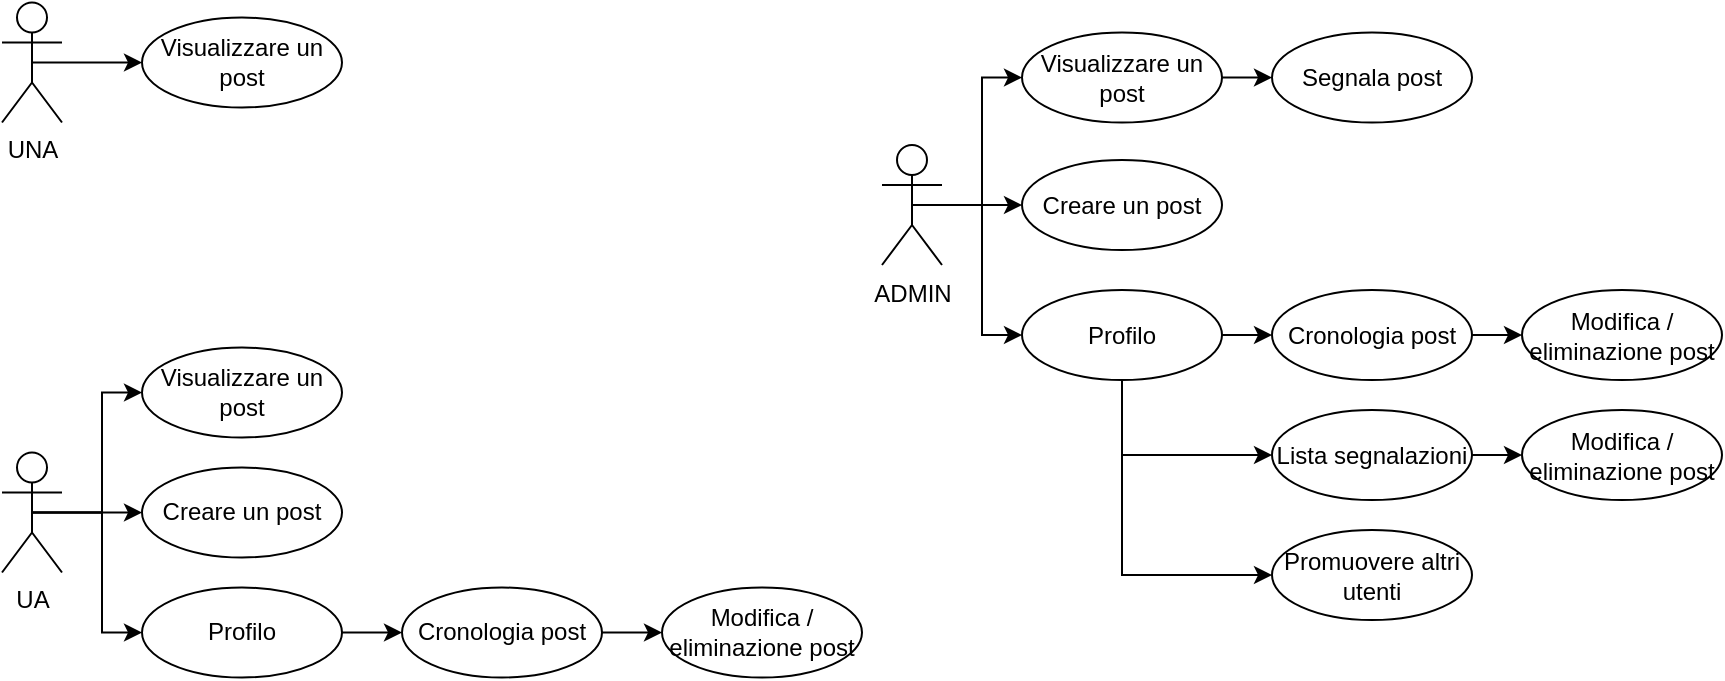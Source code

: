 <mxfile version="26.0.11" pages="15">
  <diagram name="User Type" id="H7-W1Fx-3PqU2nWDfVsV">
    <mxGraphModel dx="1900" dy="557" grid="1" gridSize="10" guides="1" tooltips="1" connect="1" arrows="1" fold="1" page="1" pageScale="1" pageWidth="850" pageHeight="1100" math="0" shadow="0">
      <root>
        <mxCell id="0" />
        <mxCell id="1" parent="0" />
        <mxCell id="soVya1_GFJN7k5GcahZr-60" style="edgeStyle=orthogonalEdgeStyle;rounded=0;orthogonalLoop=1;jettySize=auto;html=1;exitX=0.5;exitY=0.5;exitDx=0;exitDy=0;exitPerimeter=0;entryX=0;entryY=0.5;entryDx=0;entryDy=0;" parent="1" source="soVya1_GFJN7k5GcahZr-1" target="soVya1_GFJN7k5GcahZr-11" edge="1">
          <mxGeometry relative="1" as="geometry" />
        </mxCell>
        <mxCell id="soVya1_GFJN7k5GcahZr-1" value="UNA" style="shape=umlActor;verticalLabelPosition=bottom;verticalAlign=top;html=1;" parent="1" vertex="1">
          <mxGeometry x="-310" y="616.25" width="30" height="60" as="geometry" />
        </mxCell>
        <mxCell id="soVya1_GFJN7k5GcahZr-61" style="edgeStyle=orthogonalEdgeStyle;rounded=0;orthogonalLoop=1;jettySize=auto;html=1;exitX=0.5;exitY=0.5;exitDx=0;exitDy=0;exitPerimeter=0;entryX=0;entryY=0.5;entryDx=0;entryDy=0;" parent="1" source="soVya1_GFJN7k5GcahZr-5" target="soVya1_GFJN7k5GcahZr-13" edge="1">
          <mxGeometry relative="1" as="geometry" />
        </mxCell>
        <mxCell id="soVya1_GFJN7k5GcahZr-62" style="edgeStyle=orthogonalEdgeStyle;rounded=0;orthogonalLoop=1;jettySize=auto;html=1;exitX=0.5;exitY=0.5;exitDx=0;exitDy=0;exitPerimeter=0;entryX=0;entryY=0.5;entryDx=0;entryDy=0;" parent="1" source="soVya1_GFJN7k5GcahZr-5" target="soVya1_GFJN7k5GcahZr-14" edge="1">
          <mxGeometry relative="1" as="geometry" />
        </mxCell>
        <mxCell id="soVya1_GFJN7k5GcahZr-63" style="edgeStyle=orthogonalEdgeStyle;rounded=0;orthogonalLoop=1;jettySize=auto;html=1;exitX=0.5;exitY=0.5;exitDx=0;exitDy=0;exitPerimeter=0;entryX=0;entryY=0.5;entryDx=0;entryDy=0;" parent="1" source="soVya1_GFJN7k5GcahZr-5" target="soVya1_GFJN7k5GcahZr-15" edge="1">
          <mxGeometry relative="1" as="geometry" />
        </mxCell>
        <mxCell id="soVya1_GFJN7k5GcahZr-5" value="UA" style="shape=umlActor;verticalLabelPosition=bottom;verticalAlign=top;html=1;" parent="1" vertex="1">
          <mxGeometry x="-310" y="841.25" width="30" height="60" as="geometry" />
        </mxCell>
        <mxCell id="soVya1_GFJN7k5GcahZr-66" style="edgeStyle=orthogonalEdgeStyle;rounded=0;orthogonalLoop=1;jettySize=auto;html=1;exitX=0.5;exitY=0.5;exitDx=0;exitDy=0;exitPerimeter=0;entryX=0;entryY=0.5;entryDx=0;entryDy=0;" parent="1" source="soVya1_GFJN7k5GcahZr-7" target="soVya1_GFJN7k5GcahZr-41" edge="1">
          <mxGeometry relative="1" as="geometry" />
        </mxCell>
        <mxCell id="soVya1_GFJN7k5GcahZr-68" style="edgeStyle=orthogonalEdgeStyle;rounded=0;orthogonalLoop=1;jettySize=auto;html=1;exitX=0.5;exitY=0.5;exitDx=0;exitDy=0;exitPerimeter=0;entryX=0;entryY=0.5;entryDx=0;entryDy=0;" parent="1" source="soVya1_GFJN7k5GcahZr-7" target="soVya1_GFJN7k5GcahZr-42" edge="1">
          <mxGeometry relative="1" as="geometry" />
        </mxCell>
        <mxCell id="soVya1_GFJN7k5GcahZr-70" style="edgeStyle=orthogonalEdgeStyle;rounded=0;orthogonalLoop=1;jettySize=auto;html=1;exitX=0.5;exitY=0.5;exitDx=0;exitDy=0;exitPerimeter=0;entryX=0;entryY=0.5;entryDx=0;entryDy=0;" parent="1" source="soVya1_GFJN7k5GcahZr-7" target="soVya1_GFJN7k5GcahZr-44" edge="1">
          <mxGeometry relative="1" as="geometry" />
        </mxCell>
        <mxCell id="soVya1_GFJN7k5GcahZr-7" value="ADMIN" style="shape=umlActor;verticalLabelPosition=bottom;verticalAlign=top;html=1;" parent="1" vertex="1">
          <mxGeometry x="130" y="687.5" width="30" height="60" as="geometry" />
        </mxCell>
        <mxCell id="soVya1_GFJN7k5GcahZr-11" value="Visualizzare un post" style="ellipse;whiteSpace=wrap;html=1;" parent="1" vertex="1">
          <mxGeometry x="-240" y="623.75" width="100" height="45" as="geometry" />
        </mxCell>
        <mxCell id="soVya1_GFJN7k5GcahZr-13" value="Visualizzare un post" style="ellipse;whiteSpace=wrap;html=1;" parent="1" vertex="1">
          <mxGeometry x="-240" y="788.75" width="100" height="45" as="geometry" />
        </mxCell>
        <mxCell id="soVya1_GFJN7k5GcahZr-14" value="Creare un post" style="ellipse;whiteSpace=wrap;html=1;" parent="1" vertex="1">
          <mxGeometry x="-240" y="848.75" width="100" height="45" as="geometry" />
        </mxCell>
        <mxCell id="soVya1_GFJN7k5GcahZr-64" style="edgeStyle=orthogonalEdgeStyle;rounded=0;orthogonalLoop=1;jettySize=auto;html=1;exitX=1;exitY=0.5;exitDx=0;exitDy=0;entryX=0;entryY=0.5;entryDx=0;entryDy=0;" parent="1" source="soVya1_GFJN7k5GcahZr-15" target="soVya1_GFJN7k5GcahZr-21" edge="1">
          <mxGeometry relative="1" as="geometry" />
        </mxCell>
        <mxCell id="soVya1_GFJN7k5GcahZr-15" value="Profilo" style="ellipse;whiteSpace=wrap;html=1;" parent="1" vertex="1">
          <mxGeometry x="-240" y="908.75" width="100" height="45" as="geometry" />
        </mxCell>
        <mxCell id="soVya1_GFJN7k5GcahZr-65" style="edgeStyle=orthogonalEdgeStyle;rounded=0;orthogonalLoop=1;jettySize=auto;html=1;exitX=1;exitY=0.5;exitDx=0;exitDy=0;entryX=0;entryY=0.5;entryDx=0;entryDy=0;" parent="1" source="soVya1_GFJN7k5GcahZr-21" target="soVya1_GFJN7k5GcahZr-22" edge="1">
          <mxGeometry relative="1" as="geometry" />
        </mxCell>
        <mxCell id="soVya1_GFJN7k5GcahZr-21" value="Cronologia post" style="ellipse;whiteSpace=wrap;html=1;" parent="1" vertex="1">
          <mxGeometry x="-110" y="908.75" width="100" height="45" as="geometry" />
        </mxCell>
        <mxCell id="soVya1_GFJN7k5GcahZr-22" value="Modifica / eliminazione post" style="ellipse;whiteSpace=wrap;html=1;" parent="1" vertex="1">
          <mxGeometry x="20" y="908.75" width="100" height="45" as="geometry" />
        </mxCell>
        <mxCell id="soVya1_GFJN7k5GcahZr-67" style="edgeStyle=orthogonalEdgeStyle;rounded=0;orthogonalLoop=1;jettySize=auto;html=1;exitX=1;exitY=0.5;exitDx=0;exitDy=0;entryX=0;entryY=0.5;entryDx=0;entryDy=0;" parent="1" source="soVya1_GFJN7k5GcahZr-41" target="soVya1_GFJN7k5GcahZr-45" edge="1">
          <mxGeometry relative="1" as="geometry" />
        </mxCell>
        <mxCell id="soVya1_GFJN7k5GcahZr-41" value="Visualizzare un post" style="ellipse;whiteSpace=wrap;html=1;" parent="1" vertex="1">
          <mxGeometry x="200" y="631.25" width="100" height="45" as="geometry" />
        </mxCell>
        <mxCell id="soVya1_GFJN7k5GcahZr-42" value="Creare un post" style="ellipse;whiteSpace=wrap;html=1;" parent="1" vertex="1">
          <mxGeometry x="200" y="695" width="100" height="45" as="geometry" />
        </mxCell>
        <mxCell id="soVya1_GFJN7k5GcahZr-73" style="edgeStyle=orthogonalEdgeStyle;rounded=0;orthogonalLoop=1;jettySize=auto;html=1;exitX=0.5;exitY=1;exitDx=0;exitDy=0;entryX=0;entryY=0.5;entryDx=0;entryDy=0;" parent="1" source="soVya1_GFJN7k5GcahZr-44" target="soVya1_GFJN7k5GcahZr-52" edge="1">
          <mxGeometry relative="1" as="geometry" />
        </mxCell>
        <mxCell id="soVya1_GFJN7k5GcahZr-74" style="edgeStyle=orthogonalEdgeStyle;rounded=0;orthogonalLoop=1;jettySize=auto;html=1;exitX=0.5;exitY=1;exitDx=0;exitDy=0;entryX=0;entryY=0.5;entryDx=0;entryDy=0;" parent="1" source="soVya1_GFJN7k5GcahZr-44" target="soVya1_GFJN7k5GcahZr-50" edge="1">
          <mxGeometry relative="1" as="geometry" />
        </mxCell>
        <mxCell id="soVya1_GFJN7k5GcahZr-75" style="edgeStyle=orthogonalEdgeStyle;rounded=0;orthogonalLoop=1;jettySize=auto;html=1;exitX=1;exitY=0.5;exitDx=0;exitDy=0;" parent="1" source="soVya1_GFJN7k5GcahZr-44" target="soVya1_GFJN7k5GcahZr-47" edge="1">
          <mxGeometry relative="1" as="geometry" />
        </mxCell>
        <mxCell id="soVya1_GFJN7k5GcahZr-44" value="Profilo" style="ellipse;whiteSpace=wrap;html=1;" parent="1" vertex="1">
          <mxGeometry x="200" y="760" width="100" height="45" as="geometry" />
        </mxCell>
        <mxCell id="soVya1_GFJN7k5GcahZr-45" value="Segnala post" style="ellipse;whiteSpace=wrap;html=1;" parent="1" vertex="1">
          <mxGeometry x="325" y="631.25" width="100" height="45" as="geometry" />
        </mxCell>
        <mxCell id="soVya1_GFJN7k5GcahZr-71" style="edgeStyle=orthogonalEdgeStyle;rounded=0;orthogonalLoop=1;jettySize=auto;html=1;exitX=1;exitY=0.5;exitDx=0;exitDy=0;entryX=0;entryY=0.5;entryDx=0;entryDy=0;" parent="1" source="soVya1_GFJN7k5GcahZr-47" target="soVya1_GFJN7k5GcahZr-48" edge="1">
          <mxGeometry relative="1" as="geometry" />
        </mxCell>
        <mxCell id="soVya1_GFJN7k5GcahZr-47" value="Cronologia post" style="ellipse;whiteSpace=wrap;html=1;" parent="1" vertex="1">
          <mxGeometry x="325" y="760" width="100" height="45" as="geometry" />
        </mxCell>
        <mxCell id="soVya1_GFJN7k5GcahZr-48" value="Modifica / eliminazione post" style="ellipse;whiteSpace=wrap;html=1;" parent="1" vertex="1">
          <mxGeometry x="450" y="760" width="100" height="45" as="geometry" />
        </mxCell>
        <mxCell id="soVya1_GFJN7k5GcahZr-72" style="edgeStyle=orthogonalEdgeStyle;rounded=0;orthogonalLoop=1;jettySize=auto;html=1;exitX=1;exitY=0.5;exitDx=0;exitDy=0;entryX=0;entryY=0.5;entryDx=0;entryDy=0;" parent="1" source="soVya1_GFJN7k5GcahZr-50" target="soVya1_GFJN7k5GcahZr-51" edge="1">
          <mxGeometry relative="1" as="geometry" />
        </mxCell>
        <mxCell id="soVya1_GFJN7k5GcahZr-50" value="Lista segnalazioni" style="ellipse;whiteSpace=wrap;html=1;" parent="1" vertex="1">
          <mxGeometry x="325" y="820" width="100" height="45" as="geometry" />
        </mxCell>
        <mxCell id="soVya1_GFJN7k5GcahZr-51" value="Modifica / eliminazione post" style="ellipse;whiteSpace=wrap;html=1;" parent="1" vertex="1">
          <mxGeometry x="450" y="820" width="100" height="45" as="geometry" />
        </mxCell>
        <mxCell id="soVya1_GFJN7k5GcahZr-52" value="Promuovere altri utenti" style="ellipse;whiteSpace=wrap;html=1;" parent="1" vertex="1">
          <mxGeometry x="325" y="880" width="100" height="45" as="geometry" />
        </mxCell>
      </root>
    </mxGraphModel>
  </diagram>
  <diagram id="4HYyiNS3PB6dgO_8fZ8p" name="Login/register">
    <mxGraphModel dx="1050" dy="557" grid="1" gridSize="10" guides="1" tooltips="1" connect="1" arrows="1" fold="1" page="1" pageScale="1" pageWidth="850" pageHeight="1100" math="0" shadow="0">
      <root>
        <mxCell id="0" />
        <mxCell id="1" parent="0" />
        <mxCell id="KP8pKnkbUn3MK0rCFEKN-8" style="edgeStyle=orthogonalEdgeStyle;rounded=0;orthogonalLoop=1;jettySize=auto;html=1;exitX=0.5;exitY=0.5;exitDx=0;exitDy=0;exitPerimeter=0;entryX=0;entryY=0.5;entryDx=0;entryDy=0;" parent="1" source="KP8pKnkbUn3MK0rCFEKN-1" target="KP8pKnkbUn3MK0rCFEKN-2" edge="1">
          <mxGeometry relative="1" as="geometry" />
        </mxCell>
        <mxCell id="KP8pKnkbUn3MK0rCFEKN-9" style="edgeStyle=orthogonalEdgeStyle;rounded=0;orthogonalLoop=1;jettySize=auto;html=1;exitX=0.5;exitY=0.5;exitDx=0;exitDy=0;exitPerimeter=0;entryX=0;entryY=0.5;entryDx=0;entryDy=0;" parent="1" source="KP8pKnkbUn3MK0rCFEKN-1" target="KP8pKnkbUn3MK0rCFEKN-3" edge="1">
          <mxGeometry relative="1" as="geometry" />
        </mxCell>
        <mxCell id="KP8pKnkbUn3MK0rCFEKN-1" value="UNA" style="shape=umlActor;verticalLabelPosition=bottom;verticalAlign=top;html=1;" parent="1" vertex="1">
          <mxGeometry x="410" y="310" width="30" height="60" as="geometry" />
        </mxCell>
        <mxCell id="KP8pKnkbUn3MK0rCFEKN-6" style="edgeStyle=orthogonalEdgeStyle;rounded=0;orthogonalLoop=1;jettySize=auto;html=1;exitX=1;exitY=0.5;exitDx=0;exitDy=0;entryX=0.5;entryY=0.5;entryDx=0;entryDy=0;entryPerimeter=0;" parent="1" source="KP8pKnkbUn3MK0rCFEKN-2" target="7_A779EXL6nX0R2aC6SO-2" edge="1">
          <mxGeometry relative="1" as="geometry">
            <mxPoint x="730" y="245" as="targetPoint" />
            <Array as="points">
              <mxPoint x="700" y="290" />
              <mxPoint x="700" y="240" />
            </Array>
          </mxGeometry>
        </mxCell>
        <mxCell id="KP8pKnkbUn3MK0rCFEKN-7" style="edgeStyle=orthogonalEdgeStyle;rounded=0;orthogonalLoop=1;jettySize=auto;html=1;exitX=1;exitY=0.5;exitDx=0;exitDy=0;entryX=0;entryY=0.5;entryDx=0;entryDy=0;" parent="1" source="KP8pKnkbUn3MK0rCFEKN-2" target="KP8pKnkbUn3MK0rCFEKN-5" edge="1">
          <mxGeometry relative="1" as="geometry" />
        </mxCell>
        <mxCell id="KP8pKnkbUn3MK0rCFEKN-2" value="Login" style="ellipse;whiteSpace=wrap;html=1;" parent="1" vertex="1">
          <mxGeometry x="520" y="255" width="140" height="70" as="geometry" />
        </mxCell>
        <mxCell id="7_A779EXL6nX0R2aC6SO-12" style="edgeStyle=orthogonalEdgeStyle;rounded=0;orthogonalLoop=1;jettySize=auto;html=1;exitX=1;exitY=0.5;exitDx=0;exitDy=0;entryX=0;entryY=0.5;entryDx=0;entryDy=0;" parent="1" source="KP8pKnkbUn3MK0rCFEKN-3" target="7_A779EXL6nX0R2aC6SO-4" edge="1">
          <mxGeometry relative="1" as="geometry" />
        </mxCell>
        <mxCell id="7_A779EXL6nX0R2aC6SO-15" value="&amp;lt;&amp;lt;include&amp;gt;&amp;gt;" style="edgeLabel;html=1;align=center;verticalAlign=middle;resizable=0;points=[];" parent="7_A779EXL6nX0R2aC6SO-12" connectable="0" vertex="1">
          <mxGeometry x="-0.2" y="2" relative="1" as="geometry">
            <mxPoint as="offset" />
          </mxGeometry>
        </mxCell>
        <mxCell id="7_A779EXL6nX0R2aC6SO-16" style="edgeStyle=orthogonalEdgeStyle;rounded=0;orthogonalLoop=1;jettySize=auto;html=1;exitX=1;exitY=0.5;exitDx=0;exitDy=0;" parent="1" source="KP8pKnkbUn3MK0rCFEKN-3" target="7_A779EXL6nX0R2aC6SO-7" edge="1">
          <mxGeometry relative="1" as="geometry">
            <Array as="points">
              <mxPoint x="660" y="495" />
            </Array>
          </mxGeometry>
        </mxCell>
        <mxCell id="7_A779EXL6nX0R2aC6SO-17" value="&amp;lt;&amp;lt;extend&amp;gt;&amp;gt;" style="edgeLabel;html=1;align=center;verticalAlign=middle;resizable=0;points=[];" parent="7_A779EXL6nX0R2aC6SO-16" connectable="0" vertex="1">
          <mxGeometry x="0.225" relative="1" as="geometry">
            <mxPoint as="offset" />
          </mxGeometry>
        </mxCell>
        <mxCell id="7_A779EXL6nX0R2aC6SO-18" style="edgeStyle=orthogonalEdgeStyle;rounded=0;orthogonalLoop=1;jettySize=auto;html=1;exitX=1;exitY=0.5;exitDx=0;exitDy=0;entryX=0;entryY=0.5;entryDx=0;entryDy=0;" parent="1" source="KP8pKnkbUn3MK0rCFEKN-3" target="7_A779EXL6nX0R2aC6SO-8" edge="1">
          <mxGeometry relative="1" as="geometry">
            <Array as="points">
              <mxPoint x="660" y="555" />
            </Array>
          </mxGeometry>
        </mxCell>
        <mxCell id="7_A779EXL6nX0R2aC6SO-24" value="&amp;lt;&amp;lt;include&amp;gt;&amp;gt;" style="edgeLabel;html=1;align=center;verticalAlign=middle;resizable=0;points=[];" parent="7_A779EXL6nX0R2aC6SO-18" connectable="0" vertex="1">
          <mxGeometry x="0.464" y="-1" relative="1" as="geometry">
            <mxPoint as="offset" />
          </mxGeometry>
        </mxCell>
        <mxCell id="7_A779EXL6nX0R2aC6SO-19" style="edgeStyle=orthogonalEdgeStyle;rounded=0;orthogonalLoop=1;jettySize=auto;html=1;exitX=1;exitY=0.5;exitDx=0;exitDy=0;entryX=0;entryY=0.5;entryDx=0;entryDy=0;" parent="1" source="KP8pKnkbUn3MK0rCFEKN-3" target="7_A779EXL6nX0R2aC6SO-9" edge="1">
          <mxGeometry relative="1" as="geometry">
            <Array as="points">
              <mxPoint x="660" y="615" />
            </Array>
          </mxGeometry>
        </mxCell>
        <mxCell id="7_A779EXL6nX0R2aC6SO-25" value="&amp;lt;&amp;lt;include&amp;gt;&amp;gt;" style="edgeLabel;html=1;align=center;verticalAlign=middle;resizable=0;points=[];" parent="7_A779EXL6nX0R2aC6SO-19" connectable="0" vertex="1">
          <mxGeometry x="0.586" y="2" relative="1" as="geometry">
            <mxPoint as="offset" />
          </mxGeometry>
        </mxCell>
        <mxCell id="KP8pKnkbUn3MK0rCFEKN-3" value="Registrazione" style="ellipse;whiteSpace=wrap;html=1;" parent="1" vertex="1">
          <mxGeometry x="520" y="400" width="140" height="70" as="geometry" />
        </mxCell>
        <mxCell id="KP8pKnkbUn3MK0rCFEKN-5" value="Username / password" style="ellipse;whiteSpace=wrap;html=1;" parent="1" vertex="1">
          <mxGeometry x="740" y="310" width="120" height="50" as="geometry" />
        </mxCell>
        <mxCell id="7_A779EXL6nX0R2aC6SO-2" value="GOOGLE SSO" style="shape=umlActor;verticalLabelPosition=bottom;verticalAlign=top;html=1;" parent="1" vertex="1">
          <mxGeometry x="785" y="210" width="30" height="60" as="geometry" />
        </mxCell>
        <mxCell id="7_A779EXL6nX0R2aC6SO-10" style="edgeStyle=orthogonalEdgeStyle;rounded=0;orthogonalLoop=1;jettySize=auto;html=1;exitX=0.5;exitY=0.5;exitDx=0;exitDy=0;exitPerimeter=0;" parent="1" source="7_A779EXL6nX0R2aC6SO-3" edge="1">
          <mxGeometry relative="1" as="geometry">
            <mxPoint x="590" y="550" as="targetPoint" />
          </mxGeometry>
        </mxCell>
        <mxCell id="7_A779EXL6nX0R2aC6SO-3" value="Email Server" style="shape=umlActor;verticalLabelPosition=bottom;verticalAlign=top;html=1;" parent="1" vertex="1">
          <mxGeometry x="575" y="550" width="30" height="60" as="geometry" />
        </mxCell>
        <mxCell id="7_A779EXL6nX0R2aC6SO-14" style="edgeStyle=orthogonalEdgeStyle;rounded=0;orthogonalLoop=1;jettySize=auto;html=1;exitX=1;exitY=0.5;exitDx=0;exitDy=0;entryX=0;entryY=0.5;entryDx=0;entryDy=0;" parent="1" source="7_A779EXL6nX0R2aC6SO-4" target="7_A779EXL6nX0R2aC6SO-13" edge="1">
          <mxGeometry relative="1" as="geometry" />
        </mxCell>
        <mxCell id="7_A779EXL6nX0R2aC6SO-4" value="Inserimento email" style="ellipse;whiteSpace=wrap;html=1;" parent="1" vertex="1">
          <mxGeometry x="760" y="410" width="120" height="50" as="geometry" />
        </mxCell>
        <mxCell id="7_A779EXL6nX0R2aC6SO-7" value="Inserimento numero di telefono" style="ellipse;whiteSpace=wrap;html=1;" parent="1" vertex="1">
          <mxGeometry x="760" y="470" width="120" height="50" as="geometry" />
        </mxCell>
        <mxCell id="7_A779EXL6nX0R2aC6SO-22" style="edgeStyle=orthogonalEdgeStyle;rounded=0;orthogonalLoop=1;jettySize=auto;html=1;exitX=1;exitY=0.5;exitDx=0;exitDy=0;entryX=0;entryY=0.5;entryDx=0;entryDy=0;" parent="1" source="7_A779EXL6nX0R2aC6SO-8" target="7_A779EXL6nX0R2aC6SO-20" edge="1">
          <mxGeometry relative="1" as="geometry" />
        </mxCell>
        <mxCell id="7_A779EXL6nX0R2aC6SO-8" value="Inserire nome utente" style="ellipse;whiteSpace=wrap;html=1;" parent="1" vertex="1">
          <mxGeometry x="760" y="530" width="120" height="50" as="geometry" />
        </mxCell>
        <mxCell id="7_A779EXL6nX0R2aC6SO-23" style="edgeStyle=orthogonalEdgeStyle;rounded=0;orthogonalLoop=1;jettySize=auto;html=1;exitX=1;exitY=0.5;exitDx=0;exitDy=0;entryX=0;entryY=0.5;entryDx=0;entryDy=0;" parent="1" source="7_A779EXL6nX0R2aC6SO-9" target="7_A779EXL6nX0R2aC6SO-21" edge="1">
          <mxGeometry relative="1" as="geometry" />
        </mxCell>
        <mxCell id="7_A779EXL6nX0R2aC6SO-9" value="Creazione password" style="ellipse;whiteSpace=wrap;html=1;" parent="1" vertex="1">
          <mxGeometry x="760" y="590" width="120" height="50" as="geometry" />
        </mxCell>
        <mxCell id="7_A779EXL6nX0R2aC6SO-11" style="edgeStyle=orthogonalEdgeStyle;rounded=0;orthogonalLoop=1;jettySize=auto;html=1;exitX=0.5;exitY=1;exitDx=0;exitDy=0;entryX=0.5;entryY=0;entryDx=0;entryDy=0;entryPerimeter=0;" parent="1" source="KP8pKnkbUn3MK0rCFEKN-3" target="7_A779EXL6nX0R2aC6SO-3" edge="1">
          <mxGeometry relative="1" as="geometry" />
        </mxCell>
        <mxCell id="7_A779EXL6nX0R2aC6SO-13" value="Verifica email" style="ellipse;whiteSpace=wrap;html=1;" parent="1" vertex="1">
          <mxGeometry x="910" y="410" width="120" height="50" as="geometry" />
        </mxCell>
        <mxCell id="7_A779EXL6nX0R2aC6SO-20" value="Verifica disponibilità" style="ellipse;whiteSpace=wrap;html=1;" parent="1" vertex="1">
          <mxGeometry x="910" y="530" width="120" height="50" as="geometry" />
        </mxCell>
        <mxCell id="7_A779EXL6nX0R2aC6SO-21" value="Controllo sicurezza" style="ellipse;whiteSpace=wrap;html=1;" parent="1" vertex="1">
          <mxGeometry x="910" y="590" width="120" height="50" as="geometry" />
        </mxCell>
      </root>
    </mxGraphModel>
  </diagram>
  <diagram id="bQ-i-B-l5mwEUFueoeYj" name="Gestione sessione">
    <mxGraphModel grid="1" page="1" gridSize="10" guides="1" tooltips="1" connect="1" arrows="1" fold="1" pageScale="1" pageWidth="850" pageHeight="1100" math="0" shadow="0">
      <root>
        <mxCell id="0" />
        <mxCell id="1" parent="0" />
        <mxCell id="n1Ktax9hSabcHGnYL5GG-11" style="edgeStyle=orthogonalEdgeStyle;rounded=0;orthogonalLoop=1;jettySize=auto;html=1;exitX=0.5;exitY=0.5;exitDx=0;exitDy=0;exitPerimeter=0;entryX=1;entryY=0.5;entryDx=0;entryDy=0;" parent="1" source="n1Ktax9hSabcHGnYL5GG-3" target="n1Ktax9hSabcHGnYL5GG-7" edge="1">
          <mxGeometry relative="1" as="geometry" />
        </mxCell>
        <mxCell id="n1Ktax9hSabcHGnYL5GG-3" value="UNA" style="shape=umlActor;verticalLabelPosition=bottom;verticalAlign=top;html=1;" parent="1" vertex="1">
          <mxGeometry x="250" y="315" width="30" height="60" as="geometry" />
        </mxCell>
        <mxCell id="mczQXPDhBOofufmLuHys-6" style="edgeStyle=orthogonalEdgeStyle;rounded=0;orthogonalLoop=1;jettySize=auto;html=1;exitX=0.5;exitY=0.5;exitDx=0;exitDy=0;exitPerimeter=0;entryX=0;entryY=0.5;entryDx=0;entryDy=0;" parent="1" source="n1Ktax9hSabcHGnYL5GG-4" target="n1Ktax9hSabcHGnYL5GG-21" edge="1">
          <mxGeometry relative="1" as="geometry" />
        </mxCell>
        <mxCell id="n1Ktax9hSabcHGnYL5GG-4" value="UA / ADMIN" style="shape=umlActor;verticalLabelPosition=bottom;verticalAlign=top;html=1;" parent="1" vertex="1">
          <mxGeometry x="250" y="450" width="30" height="60" as="geometry" />
        </mxCell>
        <mxCell id="M_ReJW9hlYLkq8YMWDtc-15" style="edgeStyle=none;curved=1;rounded=0;orthogonalLoop=1;jettySize=auto;html=1;exitX=0;exitY=0.5;exitDx=0;exitDy=0;fontSize=12;startSize=8;endSize=8;" edge="1" parent="1" source="n1Ktax9hSabcHGnYL5GG-7" target="n1Ktax9hSabcHGnYL5GG-10">
          <mxGeometry relative="1" as="geometry" />
        </mxCell>
        <mxCell id="n1Ktax9hSabcHGnYL5GG-7" value="Login" style="ellipse;whiteSpace=wrap;html=1;direction=west;" parent="1" vertex="1">
          <mxGeometry x="310" y="310" width="140" height="70" as="geometry" />
        </mxCell>
        <mxCell id="M_ReJW9hlYLkq8YMWDtc-20" style="edgeStyle=none;curved=1;rounded=0;orthogonalLoop=1;jettySize=auto;html=1;exitX=1;exitY=0.5;exitDx=0;exitDy=0;fontSize=12;startSize=8;endSize=8;" edge="1" parent="1" source="n1Ktax9hSabcHGnYL5GG-8" target="n1Ktax9hSabcHGnYL5GG-9">
          <mxGeometry relative="1" as="geometry" />
        </mxCell>
        <mxCell id="n1Ktax9hSabcHGnYL5GG-8" value="Logout" style="ellipse;whiteSpace=wrap;html=1;" parent="1" vertex="1">
          <mxGeometry x="850" y="310" width="140" height="70" as="geometry" />
        </mxCell>
        <mxCell id="n1Ktax9hSabcHGnYL5GG-9" value="Eliminazione della sessione" style="ellipse;whiteSpace=wrap;html=1;" parent="1" vertex="1">
          <mxGeometry x="1030" y="310" width="140" height="70" as="geometry" />
        </mxCell>
        <mxCell id="M_ReJW9hlYLkq8YMWDtc-16" style="edgeStyle=none;curved=1;rounded=0;orthogonalLoop=1;jettySize=auto;html=1;exitX=1;exitY=0.5;exitDx=0;exitDy=0;fontSize=12;startSize=8;endSize=8;" edge="1" parent="1" source="n1Ktax9hSabcHGnYL5GG-10" target="M_ReJW9hlYLkq8YMWDtc-13">
          <mxGeometry relative="1" as="geometry" />
        </mxCell>
        <mxCell id="n1Ktax9hSabcHGnYL5GG-10" value="Creazione della sessione" style="ellipse;whiteSpace=wrap;html=1;" parent="1" vertex="1">
          <mxGeometry x="490" y="310" width="140" height="70" as="geometry" />
        </mxCell>
        <mxCell id="M_ReJW9hlYLkq8YMWDtc-17" style="edgeStyle=none;curved=1;rounded=0;orthogonalLoop=1;jettySize=auto;html=1;exitX=1;exitY=0.5;exitDx=0;exitDy=0;entryX=0;entryY=0.5;entryDx=0;entryDy=0;fontSize=12;startSize=8;endSize=8;" edge="1" parent="1" source="n1Ktax9hSabcHGnYL5GG-21" target="n1Ktax9hSabcHGnYL5GG-25">
          <mxGeometry relative="1" as="geometry" />
        </mxCell>
        <mxCell id="n1Ktax9hSabcHGnYL5GG-21" value="Login" style="ellipse;whiteSpace=wrap;html=1;" parent="1" vertex="1">
          <mxGeometry x="310" y="445" width="140" height="70" as="geometry" />
        </mxCell>
        <mxCell id="M_ReJW9hlYLkq8YMWDtc-6" style="edgeStyle=none;curved=1;rounded=0;orthogonalLoop=1;jettySize=auto;html=1;entryX=0;entryY=0.5;entryDx=0;entryDy=0;fontSize=12;startSize=8;endSize=8;" edge="1" parent="1" source="n1Ktax9hSabcHGnYL5GG-23" target="n1Ktax9hSabcHGnYL5GG-24">
          <mxGeometry relative="1" as="geometry" />
        </mxCell>
        <mxCell id="n1Ktax9hSabcHGnYL5GG-23" value="Logout" style="ellipse;whiteSpace=wrap;html=1;" parent="1" vertex="1">
          <mxGeometry x="850" y="445" width="140" height="70" as="geometry" />
        </mxCell>
        <mxCell id="n1Ktax9hSabcHGnYL5GG-24" value="Salvataggio della sessione" style="ellipse;whiteSpace=wrap;html=1;" parent="1" vertex="1">
          <mxGeometry x="1030" y="445" width="140" height="70" as="geometry" />
        </mxCell>
        <mxCell id="M_ReJW9hlYLkq8YMWDtc-18" style="edgeStyle=none;curved=1;rounded=0;orthogonalLoop=1;jettySize=auto;html=1;exitX=1;exitY=0.5;exitDx=0;exitDy=0;entryX=0;entryY=0.5;entryDx=0;entryDy=0;fontSize=12;startSize=8;endSize=8;" edge="1" parent="1" source="n1Ktax9hSabcHGnYL5GG-25" target="M_ReJW9hlYLkq8YMWDtc-4">
          <mxGeometry relative="1" as="geometry" />
        </mxCell>
        <mxCell id="n1Ktax9hSabcHGnYL5GG-25" value="Creazione della sessione" style="ellipse;whiteSpace=wrap;html=1;" parent="1" vertex="1">
          <mxGeometry x="490" y="445" width="140" height="70" as="geometry" />
        </mxCell>
        <mxCell id="M_ReJW9hlYLkq8YMWDtc-2" style="edgeStyle=none;curved=1;rounded=0;orthogonalLoop=1;jettySize=auto;html=1;entryX=0;entryY=0.5;entryDx=0;entryDy=0;fontSize=12;startSize=8;endSize=8;" edge="1" parent="1" source="n1Ktax9hSabcHGnYL5GG-23" target="n1Ktax9hSabcHGnYL5GG-23">
          <mxGeometry relative="1" as="geometry" />
        </mxCell>
        <mxCell id="M_ReJW9hlYLkq8YMWDtc-5" style="edgeStyle=none;curved=1;rounded=0;orthogonalLoop=1;jettySize=auto;html=1;exitX=1;exitY=0.5;exitDx=0;exitDy=0;entryX=0;entryY=0.5;entryDx=0;entryDy=0;fontSize=12;startSize=8;endSize=8;" edge="1" parent="1" source="M_ReJW9hlYLkq8YMWDtc-4" target="n1Ktax9hSabcHGnYL5GG-23">
          <mxGeometry relative="1" as="geometry" />
        </mxCell>
        <mxCell id="M_ReJW9hlYLkq8YMWDtc-4" value="Homepage" style="ellipse;whiteSpace=wrap;html=1;" vertex="1" parent="1">
          <mxGeometry x="670" y="445" width="140" height="70" as="geometry" />
        </mxCell>
        <mxCell id="M_ReJW9hlYLkq8YMWDtc-19" style="edgeStyle=none;curved=1;rounded=0;orthogonalLoop=1;jettySize=auto;html=1;exitX=1;exitY=0.5;exitDx=0;exitDy=0;entryX=0;entryY=0.5;entryDx=0;entryDy=0;fontSize=12;startSize=8;endSize=8;" edge="1" parent="1" source="M_ReJW9hlYLkq8YMWDtc-13" target="n1Ktax9hSabcHGnYL5GG-8">
          <mxGeometry relative="1" as="geometry" />
        </mxCell>
        <mxCell id="M_ReJW9hlYLkq8YMWDtc-13" value="Homepage" style="ellipse;whiteSpace=wrap;html=1;" vertex="1" parent="1">
          <mxGeometry x="670" y="310" width="140" height="70" as="geometry" />
        </mxCell>
      </root>
    </mxGraphModel>
  </diagram>
  <diagram id="1WUz04HxlzQEPGjZgoNc" name="Eliminazione account">
    <mxGraphModel dx="1050" dy="557" grid="1" gridSize="10" guides="1" tooltips="1" connect="1" arrows="1" fold="1" page="1" pageScale="1" pageWidth="850" pageHeight="1100" math="0" shadow="0">
      <root>
        <mxCell id="0" />
        <mxCell id="1" parent="0" />
        <mxCell id="W60j38rt5VKoae4yev8i-3" style="edgeStyle=orthogonalEdgeStyle;rounded=0;orthogonalLoop=1;jettySize=auto;html=1;exitX=0.5;exitY=0.5;exitDx=0;exitDy=0;exitPerimeter=0;" parent="1" source="W60j38rt5VKoae4yev8i-1" target="W60j38rt5VKoae4yev8i-2" edge="1">
          <mxGeometry relative="1" as="geometry" />
        </mxCell>
        <mxCell id="W60j38rt5VKoae4yev8i-1" value="UA" style="shape=umlActor;verticalLabelPosition=bottom;verticalAlign=top;html=1;" parent="1" vertex="1">
          <mxGeometry x="80" y="320" width="30" height="60" as="geometry" />
        </mxCell>
        <mxCell id="W60j38rt5VKoae4yev8i-8" value="" style="edgeStyle=orthogonalEdgeStyle;rounded=0;orthogonalLoop=1;jettySize=auto;html=1;" parent="1" source="W60j38rt5VKoae4yev8i-2" target="W60j38rt5VKoae4yev8i-4" edge="1">
          <mxGeometry relative="1" as="geometry" />
        </mxCell>
        <mxCell id="W60j38rt5VKoae4yev8i-2" value="Accesso con credenziali" style="ellipse;whiteSpace=wrap;html=1;" parent="1" vertex="1">
          <mxGeometry x="170" y="315" width="140" height="70" as="geometry" />
        </mxCell>
        <mxCell id="W60j38rt5VKoae4yev8i-9" value="" style="edgeStyle=orthogonalEdgeStyle;rounded=0;orthogonalLoop=1;jettySize=auto;html=1;" parent="1" source="W60j38rt5VKoae4yev8i-4" target="W60j38rt5VKoae4yev8i-6" edge="1">
          <mxGeometry relative="1" as="geometry" />
        </mxCell>
        <mxCell id="W60j38rt5VKoae4yev8i-4" value="Modifica del profilo" style="ellipse;whiteSpace=wrap;html=1;" parent="1" vertex="1">
          <mxGeometry x="370" y="315" width="140" height="70" as="geometry" />
        </mxCell>
        <mxCell id="W60j38rt5VKoae4yev8i-10" value="" style="edgeStyle=orthogonalEdgeStyle;rounded=0;orthogonalLoop=1;jettySize=auto;html=1;" parent="1" source="W60j38rt5VKoae4yev8i-6" target="W60j38rt5VKoae4yev8i-7" edge="1">
          <mxGeometry relative="1" as="geometry" />
        </mxCell>
        <mxCell id="W60j38rt5VKoae4yev8i-6" value="Eliminazione del profilo" style="ellipse;whiteSpace=wrap;html=1;" parent="1" vertex="1">
          <mxGeometry x="570" y="315" width="140" height="70" as="geometry" />
        </mxCell>
        <mxCell id="qDl7VUjhMHaxIKLba8T4-4" style="edgeStyle=orthogonalEdgeStyle;rounded=0;orthogonalLoop=1;jettySize=auto;html=1;exitX=0.5;exitY=0;exitDx=0;exitDy=0;entryX=0.5;entryY=1;entryDx=0;entryDy=0;" parent="1" source="W60j38rt5VKoae4yev8i-7" target="qDl7VUjhMHaxIKLba8T4-2" edge="1">
          <mxGeometry relative="1" as="geometry">
            <Array as="points">
              <mxPoint x="840" y="310" />
              <mxPoint x="680" y="310" />
            </Array>
          </mxGeometry>
        </mxCell>
        <mxCell id="qDl7VUjhMHaxIKLba8T4-7" value="&amp;lt;&amp;lt;include&amp;gt;&amp;gt;" style="edgeLabel;html=1;align=center;verticalAlign=middle;resizable=0;points=[];" parent="qDl7VUjhMHaxIKLba8T4-4" connectable="0" vertex="1">
          <mxGeometry x="0.103" relative="1" as="geometry">
            <mxPoint as="offset" />
          </mxGeometry>
        </mxCell>
        <mxCell id="W60j38rt5VKoae4yev8i-7" value="Conferma tramite email" style="ellipse;whiteSpace=wrap;html=1;" parent="1" vertex="1">
          <mxGeometry x="770" y="315" width="140" height="70" as="geometry" />
        </mxCell>
        <mxCell id="qDl7VUjhMHaxIKLba8T4-6" value="" style="edgeStyle=orthogonalEdgeStyle;rounded=0;orthogonalLoop=1;jettySize=auto;html=1;" parent="1" source="qDl7VUjhMHaxIKLba8T4-1" target="W60j38rt5VKoae4yev8i-7" edge="1">
          <mxGeometry relative="1" as="geometry" />
        </mxCell>
        <mxCell id="qDl7VUjhMHaxIKLba8T4-8" value="&amp;lt;&amp;lt;extend&amp;gt;&amp;gt;" style="edgeLabel;html=1;align=center;verticalAlign=middle;resizable=0;points=[];" parent="qDl7VUjhMHaxIKLba8T4-6" connectable="0" vertex="1">
          <mxGeometry x="-0.479" y="-2" relative="1" as="geometry">
            <mxPoint as="offset" />
          </mxGeometry>
        </mxCell>
        <mxCell id="qDl7VUjhMHaxIKLba8T4-1" value="Tutti i post vengono cancellati" style="ellipse;whiteSpace=wrap;html=1;" parent="1" vertex="1">
          <mxGeometry x="770" y="210" width="140" height="70" as="geometry" />
        </mxCell>
        <mxCell id="qDl7VUjhMHaxIKLba8T4-2" value="Il profilo rimane attivo se non viene confermato" style="ellipse;whiteSpace=wrap;html=1;" parent="1" vertex="1">
          <mxGeometry x="610" y="210" width="140" height="70" as="geometry" />
        </mxCell>
      </root>
    </mxGraphModel>
  </diagram>
  <diagram id="DGkclgffEr_CNijxs_8v" name="Modifica password">
    <mxGraphModel dx="1290" dy="557" grid="1" gridSize="10" guides="1" tooltips="1" connect="1" arrows="1" fold="1" page="1" pageScale="1" pageWidth="850" pageHeight="1100" math="0" shadow="0">
      <root>
        <mxCell id="0" />
        <mxCell id="1" parent="0" />
        <mxCell id="HU9eBamHWcVVeqIukPjP-7" style="edgeStyle=orthogonalEdgeStyle;rounded=0;orthogonalLoop=1;jettySize=auto;html=1;exitX=0.5;exitY=0.5;exitDx=0;exitDy=0;exitPerimeter=0;entryX=0;entryY=0.5;entryDx=0;entryDy=0;" parent="1" target="HU9eBamHWcVVeqIukPjP-2" edge="1">
          <mxGeometry relative="1" as="geometry">
            <mxPoint x="65" y="320" as="sourcePoint" />
          </mxGeometry>
        </mxCell>
        <mxCell id="HU9eBamHWcVVeqIukPjP-8" value="" style="edgeStyle=orthogonalEdgeStyle;rounded=0;orthogonalLoop=1;jettySize=auto;html=1;" parent="1" source="HU9eBamHWcVVeqIukPjP-2" target="HU9eBamHWcVVeqIukPjP-3" edge="1">
          <mxGeometry relative="1" as="geometry" />
        </mxCell>
        <mxCell id="HU9eBamHWcVVeqIukPjP-2" value="Accesso con credenziali" style="ellipse;whiteSpace=wrap;html=1;" parent="1" vertex="1">
          <mxGeometry x="140" y="285" width="140" height="70" as="geometry" />
        </mxCell>
        <mxCell id="HU9eBamHWcVVeqIukPjP-9" value="" style="edgeStyle=orthogonalEdgeStyle;rounded=0;orthogonalLoop=1;jettySize=auto;html=1;" parent="1" source="HU9eBamHWcVVeqIukPjP-3" target="HU9eBamHWcVVeqIukPjP-4" edge="1">
          <mxGeometry relative="1" as="geometry" />
        </mxCell>
        <mxCell id="HU9eBamHWcVVeqIukPjP-3" value="&lt;span style=&quot;caret-color: rgb(0, 0, 0); color: rgb(0, 0, 0); font-family: Helvetica; font-size: 12px; font-style: normal; font-variant-caps: normal; font-weight: 400; letter-spacing: normal; orphans: auto; text-align: center; text-indent: 0px; text-transform: none; white-space: normal; widows: auto; word-spacing: 0px; -webkit-text-stroke-width: 0px; background-color: rgb(251, 251, 251); text-decoration: none; display: inline !important; float: none;&quot;&gt;Link di recupero / cambio password&lt;/span&gt;" style="ellipse;whiteSpace=wrap;html=1;" parent="1" vertex="1">
          <mxGeometry x="330" y="285" width="140" height="70" as="geometry" />
        </mxCell>
        <mxCell id="HU9eBamHWcVVeqIukPjP-10" value="" style="edgeStyle=orthogonalEdgeStyle;rounded=0;orthogonalLoop=1;jettySize=auto;html=1;" parent="1" source="HU9eBamHWcVVeqIukPjP-4" target="HU9eBamHWcVVeqIukPjP-6" edge="1">
          <mxGeometry relative="1" as="geometry" />
        </mxCell>
        <mxCell id="HU9eBamHWcVVeqIukPjP-4" value="Email con link" style="ellipse;whiteSpace=wrap;html=1;" parent="1" vertex="1">
          <mxGeometry x="520" y="285" width="140" height="70" as="geometry" />
        </mxCell>
        <mxCell id="sJXnkr1Ijp9hFz3nRsTX-5" value="" style="edgeStyle=orthogonalEdgeStyle;rounded=0;orthogonalLoop=1;jettySize=auto;html=1;" parent="1" source="HU9eBamHWcVVeqIukPjP-6" target="sJXnkr1Ijp9hFz3nRsTX-4" edge="1">
          <mxGeometry relative="1" as="geometry" />
        </mxCell>
        <mxCell id="sJXnkr1Ijp9hFz3nRsTX-6" value="&amp;lt;&amp;lt;include&amp;gt;&amp;gt;" style="edgeLabel;html=1;align=center;verticalAlign=middle;resizable=0;points=[];" parent="sJXnkr1Ijp9hFz3nRsTX-5" connectable="0" vertex="1">
          <mxGeometry x="-0.378" relative="1" as="geometry">
            <mxPoint as="offset" />
          </mxGeometry>
        </mxCell>
        <mxCell id="HU9eBamHWcVVeqIukPjP-6" value="Inserimento nuova password" style="ellipse;whiteSpace=wrap;html=1;" parent="1" vertex="1">
          <mxGeometry x="710" y="285" width="140" height="70" as="geometry" />
        </mxCell>
        <mxCell id="sJXnkr1Ijp9hFz3nRsTX-2" value="" style="edgeStyle=orthogonalEdgeStyle;rounded=0;orthogonalLoop=1;jettySize=auto;html=1;" parent="1" source="sJXnkr1Ijp9hFz3nRsTX-1" target="HU9eBamHWcVVeqIukPjP-4" edge="1">
          <mxGeometry relative="1" as="geometry" />
        </mxCell>
        <mxCell id="sJXnkr1Ijp9hFz3nRsTX-3" value="&amp;lt;&amp;lt;extend&amp;gt;&amp;gt;" style="edgeLabel;html=1;align=center;verticalAlign=middle;resizable=0;points=[];" parent="sJXnkr1Ijp9hFz3nRsTX-2" connectable="0" vertex="1">
          <mxGeometry x="-0.422" y="-1" relative="1" as="geometry">
            <mxPoint as="offset" />
          </mxGeometry>
        </mxCell>
        <mxCell id="sJXnkr1Ijp9hFz3nRsTX-1" value="Validità di 24 ore" style="ellipse;whiteSpace=wrap;html=1;" parent="1" vertex="1">
          <mxGeometry x="520" y="180" width="140" height="70" as="geometry" />
        </mxCell>
        <mxCell id="sJXnkr1Ijp9hFz3nRsTX-4" value="Controllo sicurezza" style="ellipse;whiteSpace=wrap;html=1;" parent="1" vertex="1">
          <mxGeometry x="710" y="180" width="140" height="70" as="geometry" />
        </mxCell>
        <mxCell id="7Yn323N5PorTmIH_b1Vu-1" value="UA / ADMIN" style="shape=umlActor;verticalLabelPosition=bottom;verticalAlign=top;html=1;" vertex="1" parent="1">
          <mxGeometry x="50" y="290" width="30" height="60" as="geometry" />
        </mxCell>
      </root>
    </mxGraphModel>
  </diagram>
  <diagram name="Password dimenticata" id="jKZ_mpXapUjPXz2vsEww">
    <mxGraphModel dx="1290" dy="557" grid="1" gridSize="10" guides="1" tooltips="1" connect="1" arrows="1" fold="1" page="1" pageScale="1" pageWidth="850" pageHeight="1100" math="0" shadow="0">
      <root>
        <mxCell id="_Ie5Prcc1BN862HW02LK-0" />
        <mxCell id="_Ie5Prcc1BN862HW02LK-1" parent="_Ie5Prcc1BN862HW02LK-0" />
        <mxCell id="_Ie5Prcc1BN862HW02LK-2" style="edgeStyle=orthogonalEdgeStyle;rounded=0;orthogonalLoop=1;jettySize=auto;html=1;exitX=0.5;exitY=0.5;exitDx=0;exitDy=0;exitPerimeter=0;entryX=0;entryY=0.5;entryDx=0;entryDy=0;" edge="1" parent="_Ie5Prcc1BN862HW02LK-1" target="_Ie5Prcc1BN862HW02LK-4">
          <mxGeometry relative="1" as="geometry">
            <mxPoint x="65" y="320" as="sourcePoint" />
          </mxGeometry>
        </mxCell>
        <mxCell id="_Ie5Prcc1BN862HW02LK-3" value="" style="edgeStyle=orthogonalEdgeStyle;rounded=0;orthogonalLoop=1;jettySize=auto;html=1;" edge="1" parent="_Ie5Prcc1BN862HW02LK-1" source="_Ie5Prcc1BN862HW02LK-4" target="_Ie5Prcc1BN862HW02LK-6">
          <mxGeometry relative="1" as="geometry" />
        </mxCell>
        <mxCell id="_Ie5Prcc1BN862HW02LK-4" value="Password dimenticata" style="ellipse;whiteSpace=wrap;html=1;" vertex="1" parent="_Ie5Prcc1BN862HW02LK-1">
          <mxGeometry x="140" y="285" width="140" height="70" as="geometry" />
        </mxCell>
        <mxCell id="_Ie5Prcc1BN862HW02LK-5" value="" style="edgeStyle=orthogonalEdgeStyle;rounded=0;orthogonalLoop=1;jettySize=auto;html=1;" edge="1" parent="_Ie5Prcc1BN862HW02LK-1" source="_Ie5Prcc1BN862HW02LK-6" target="_Ie5Prcc1BN862HW02LK-8">
          <mxGeometry relative="1" as="geometry" />
        </mxCell>
        <mxCell id="_Ie5Prcc1BN862HW02LK-6" value="Inserimento&amp;nbsp;&lt;span style=&quot;background-color: transparent; color: light-dark(rgb(0, 0, 0), rgb(255, 255, 255));&quot;&gt;Email&amp;nbsp;&lt;/span&gt;" style="ellipse;whiteSpace=wrap;html=1;" vertex="1" parent="_Ie5Prcc1BN862HW02LK-1">
          <mxGeometry x="330" y="285" width="140" height="70" as="geometry" />
        </mxCell>
        <mxCell id="_Ie5Prcc1BN862HW02LK-7" value="" style="edgeStyle=orthogonalEdgeStyle;rounded=0;orthogonalLoop=1;jettySize=auto;html=1;" edge="1" parent="_Ie5Prcc1BN862HW02LK-1" source="_Ie5Prcc1BN862HW02LK-8" target="_Ie5Prcc1BN862HW02LK-11">
          <mxGeometry relative="1" as="geometry" />
        </mxCell>
        <mxCell id="_Ie5Prcc1BN862HW02LK-8" value="Email con link" style="ellipse;whiteSpace=wrap;html=1;" vertex="1" parent="_Ie5Prcc1BN862HW02LK-1">
          <mxGeometry x="520" y="285" width="140" height="70" as="geometry" />
        </mxCell>
        <mxCell id="_Ie5Prcc1BN862HW02LK-9" value="" style="edgeStyle=orthogonalEdgeStyle;rounded=0;orthogonalLoop=1;jettySize=auto;html=1;" edge="1" parent="_Ie5Prcc1BN862HW02LK-1" source="_Ie5Prcc1BN862HW02LK-11" target="_Ie5Prcc1BN862HW02LK-15">
          <mxGeometry relative="1" as="geometry" />
        </mxCell>
        <mxCell id="_Ie5Prcc1BN862HW02LK-10" value="&amp;lt;&amp;lt;include&amp;gt;&amp;gt;" style="edgeLabel;html=1;align=center;verticalAlign=middle;resizable=0;points=[];" connectable="0" vertex="1" parent="_Ie5Prcc1BN862HW02LK-9">
          <mxGeometry x="-0.378" relative="1" as="geometry">
            <mxPoint as="offset" />
          </mxGeometry>
        </mxCell>
        <mxCell id="_Ie5Prcc1BN862HW02LK-11" value="Inserimento nuova password" style="ellipse;whiteSpace=wrap;html=1;" vertex="1" parent="_Ie5Prcc1BN862HW02LK-1">
          <mxGeometry x="710" y="285" width="140" height="70" as="geometry" />
        </mxCell>
        <mxCell id="_Ie5Prcc1BN862HW02LK-12" value="" style="edgeStyle=orthogonalEdgeStyle;rounded=0;orthogonalLoop=1;jettySize=auto;html=1;" edge="1" parent="_Ie5Prcc1BN862HW02LK-1" source="_Ie5Prcc1BN862HW02LK-14" target="_Ie5Prcc1BN862HW02LK-8">
          <mxGeometry relative="1" as="geometry" />
        </mxCell>
        <mxCell id="_Ie5Prcc1BN862HW02LK-13" value="&amp;lt;&amp;lt;extend&amp;gt;&amp;gt;" style="edgeLabel;html=1;align=center;verticalAlign=middle;resizable=0;points=[];" connectable="0" vertex="1" parent="_Ie5Prcc1BN862HW02LK-12">
          <mxGeometry x="-0.422" y="-1" relative="1" as="geometry">
            <mxPoint as="offset" />
          </mxGeometry>
        </mxCell>
        <mxCell id="_Ie5Prcc1BN862HW02LK-14" value="Validità di 24 ore" style="ellipse;whiteSpace=wrap;html=1;" vertex="1" parent="_Ie5Prcc1BN862HW02LK-1">
          <mxGeometry x="520" y="180" width="140" height="70" as="geometry" />
        </mxCell>
        <mxCell id="_Ie5Prcc1BN862HW02LK-15" value="Controllo sicurezza" style="ellipse;whiteSpace=wrap;html=1;" vertex="1" parent="_Ie5Prcc1BN862HW02LK-1">
          <mxGeometry x="710" y="180" width="140" height="70" as="geometry" />
        </mxCell>
        <mxCell id="_Ie5Prcc1BN862HW02LK-16" value="UA / ADMIN" style="shape=umlActor;verticalLabelPosition=bottom;verticalAlign=top;html=1;" vertex="1" parent="_Ie5Prcc1BN862HW02LK-1">
          <mxGeometry x="50" y="290" width="30" height="60" as="geometry" />
        </mxCell>
      </root>
    </mxGraphModel>
  </diagram>
  <diagram name="Modifica profilo utente" id="36V8k6HyKiyOFqC_dt6y">
    <mxGraphModel dx="1050" dy="557" grid="1" gridSize="10" guides="1" tooltips="1" connect="1" arrows="1" fold="1" page="1" pageScale="1" pageWidth="850" pageHeight="1100" math="0" shadow="0">
      <root>
        <mxCell id="-eNxcE-H5WrsNksQf-Ch-0" />
        <mxCell id="-eNxcE-H5WrsNksQf-Ch-1" parent="-eNxcE-H5WrsNksQf-Ch-0" />
        <mxCell id="-eNxcE-H5WrsNksQf-Ch-2" style="edgeStyle=orthogonalEdgeStyle;rounded=0;orthogonalLoop=1;jettySize=auto;html=1;exitX=0.5;exitY=0.5;exitDx=0;exitDy=0;exitPerimeter=0;entryX=0;entryY=0.5;entryDx=0;entryDy=0;" parent="-eNxcE-H5WrsNksQf-Ch-1" source="-eNxcE-H5WrsNksQf-Ch-3" target="-eNxcE-H5WrsNksQf-Ch-5" edge="1">
          <mxGeometry relative="1" as="geometry" />
        </mxCell>
        <mxCell id="-eNxcE-H5WrsNksQf-Ch-3" value="UA" style="shape=umlActor;verticalLabelPosition=bottom;verticalAlign=top;html=1;" parent="-eNxcE-H5WrsNksQf-Ch-1" vertex="1">
          <mxGeometry x="60" y="290" width="30" height="60" as="geometry" />
        </mxCell>
        <mxCell id="-eNxcE-H5WrsNksQf-Ch-4" value="" style="edgeStyle=orthogonalEdgeStyle;rounded=0;orthogonalLoop=1;jettySize=auto;html=1;" parent="-eNxcE-H5WrsNksQf-Ch-1" source="-eNxcE-H5WrsNksQf-Ch-5" target="-eNxcE-H5WrsNksQf-Ch-7" edge="1">
          <mxGeometry relative="1" as="geometry" />
        </mxCell>
        <mxCell id="-eNxcE-H5WrsNksQf-Ch-5" value="Accesso con credenziali" style="ellipse;whiteSpace=wrap;html=1;" parent="-eNxcE-H5WrsNksQf-Ch-1" vertex="1">
          <mxGeometry x="140" y="285" width="140" height="70" as="geometry" />
        </mxCell>
        <mxCell id="-eNxcE-H5WrsNksQf-Ch-6" value="" style="edgeStyle=orthogonalEdgeStyle;rounded=0;orthogonalLoop=1;jettySize=auto;html=1;" parent="-eNxcE-H5WrsNksQf-Ch-1" source="-eNxcE-H5WrsNksQf-Ch-7" target="-eNxcE-H5WrsNksQf-Ch-9" edge="1">
          <mxGeometry relative="1" as="geometry" />
        </mxCell>
        <mxCell id="-eNxcE-H5WrsNksQf-Ch-7" value="&lt;span style=&quot;caret-color: rgb(0, 0, 0); color: rgb(0, 0, 0); font-family: Helvetica; font-size: 12px; font-style: normal; font-variant-caps: normal; font-weight: 400; letter-spacing: normal; orphans: auto; text-align: center; text-indent: 0px; text-transform: none; white-space: normal; widows: auto; word-spacing: 0px; -webkit-text-stroke-width: 0px; background-color: rgb(251, 251, 251); text-decoration: none; display: inline !important; float: none;&quot;&gt;Accesso al proprio profilo&lt;/span&gt;" style="ellipse;whiteSpace=wrap;html=1;" parent="-eNxcE-H5WrsNksQf-Ch-1" vertex="1">
          <mxGeometry x="330" y="285" width="140" height="70" as="geometry" />
        </mxCell>
        <mxCell id="-eNxcE-H5WrsNksQf-Ch-9" value="Modifica della parte interessata" style="ellipse;whiteSpace=wrap;html=1;" parent="-eNxcE-H5WrsNksQf-Ch-1" vertex="1">
          <mxGeometry x="520" y="285" width="140" height="70" as="geometry" />
        </mxCell>
        <mxCell id="oEfkBrHbjnDiiI9bxFVR-1" value="" style="edgeStyle=orthogonalEdgeStyle;rounded=0;orthogonalLoop=1;jettySize=auto;html=1;" parent="-eNxcE-H5WrsNksQf-Ch-1" source="oEfkBrHbjnDiiI9bxFVR-0" target="-eNxcE-H5WrsNksQf-Ch-9" edge="1">
          <mxGeometry relative="1" as="geometry" />
        </mxCell>
        <mxCell id="oEfkBrHbjnDiiI9bxFVR-2" value="&amp;lt;&amp;lt;extend&amp;gt;&amp;gt;" style="edgeLabel;html=1;align=center;verticalAlign=middle;resizable=0;points=[];" parent="oEfkBrHbjnDiiI9bxFVR-1" connectable="0" vertex="1">
          <mxGeometry x="-0.644" y="1" relative="1" as="geometry">
            <mxPoint x="-1" y="12" as="offset" />
          </mxGeometry>
        </mxCell>
        <mxCell id="oEfkBrHbjnDiiI9bxFVR-0" value="Informazione dell&#39;utente" style="ellipse;whiteSpace=wrap;html=1;" parent="-eNxcE-H5WrsNksQf-Ch-1" vertex="1">
          <mxGeometry x="520" y="170" width="140" height="70" as="geometry" />
        </mxCell>
      </root>
    </mxGraphModel>
  </diagram>
  <diagram name="Mappa iterattiva" id="mbxuD8rEnz-11uVZvRHM">
    <mxGraphModel dx="1290" dy="557" grid="1" gridSize="10" guides="1" tooltips="1" connect="1" arrows="1" fold="1" page="1" pageScale="1" pageWidth="850" pageHeight="1100" math="0" shadow="0">
      <root>
        <mxCell id="KJiX2xMdJNfPIaYjWW22-0" />
        <mxCell id="KJiX2xMdJNfPIaYjWW22-1" parent="KJiX2xMdJNfPIaYjWW22-0" />
        <mxCell id="KJiX2xMdJNfPIaYjWW22-2" style="edgeStyle=orthogonalEdgeStyle;rounded=0;orthogonalLoop=1;jettySize=auto;html=1;exitX=0.5;exitY=0.5;exitDx=0;exitDy=0;exitPerimeter=0;entryX=0;entryY=0.5;entryDx=0;entryDy=0;" parent="KJiX2xMdJNfPIaYjWW22-1" source="KJiX2xMdJNfPIaYjWW22-3" target="KJiX2xMdJNfPIaYjWW22-5" edge="1">
          <mxGeometry relative="1" as="geometry" />
        </mxCell>
        <mxCell id="KJiX2xMdJNfPIaYjWW22-3" value="UNA" style="shape=umlActor;verticalLabelPosition=bottom;verticalAlign=top;html=1;" parent="KJiX2xMdJNfPIaYjWW22-1" vertex="1">
          <mxGeometry x="60" y="290" width="30" height="60" as="geometry" />
        </mxCell>
        <mxCell id="KJiX2xMdJNfPIaYjWW22-5" value="Accesso alla mappa" style="ellipse;whiteSpace=wrap;html=1;" parent="KJiX2xMdJNfPIaYjWW22-1" vertex="1">
          <mxGeometry x="140" y="285" width="140" height="70" as="geometry" />
        </mxCell>
        <mxCell id="w8p1VNZIAzxRgyHxF2D--0" style="edgeStyle=orthogonalEdgeStyle;rounded=0;orthogonalLoop=1;jettySize=auto;html=1;exitX=0.5;exitY=0.5;exitDx=0;exitDy=0;exitPerimeter=0;entryX=0;entryY=0.5;entryDx=0;entryDy=0;" parent="KJiX2xMdJNfPIaYjWW22-1" source="w8p1VNZIAzxRgyHxF2D--1" target="w8p1VNZIAzxRgyHxF2D--3" edge="1">
          <mxGeometry relative="1" as="geometry" />
        </mxCell>
        <mxCell id="w8p1VNZIAzxRgyHxF2D--1" value="UA / ADMIN" style="shape=umlActor;verticalLabelPosition=bottom;verticalAlign=top;html=1;" parent="KJiX2xMdJNfPIaYjWW22-1" vertex="1">
          <mxGeometry x="60" y="425" width="30" height="60" as="geometry" />
        </mxCell>
        <mxCell id="w8p1VNZIAzxRgyHxF2D--2" value="" style="edgeStyle=orthogonalEdgeStyle;rounded=0;orthogonalLoop=1;jettySize=auto;html=1;" parent="KJiX2xMdJNfPIaYjWW22-1" source="w8p1VNZIAzxRgyHxF2D--3" target="w8p1VNZIAzxRgyHxF2D--5" edge="1">
          <mxGeometry relative="1" as="geometry" />
        </mxCell>
        <mxCell id="w8p1VNZIAzxRgyHxF2D--3" value="Accesso con credenziali" style="ellipse;whiteSpace=wrap;html=1;" parent="KJiX2xMdJNfPIaYjWW22-1" vertex="1">
          <mxGeometry x="140" y="420" width="140" height="70" as="geometry" />
        </mxCell>
        <mxCell id="w8p1VNZIAzxRgyHxF2D--4" value="" style="edgeStyle=orthogonalEdgeStyle;rounded=0;orthogonalLoop=1;jettySize=auto;html=1;" parent="KJiX2xMdJNfPIaYjWW22-1" source="w8p1VNZIAzxRgyHxF2D--5" target="w8p1VNZIAzxRgyHxF2D--6" edge="1">
          <mxGeometry relative="1" as="geometry" />
        </mxCell>
        <mxCell id="w8p1VNZIAzxRgyHxF2D--5" value="&lt;span style=&quot;caret-color: rgb(0, 0, 0); color: rgb(0, 0, 0); font-family: Helvetica; font-size: 12px; font-style: normal; font-variant-caps: normal; font-weight: 400; letter-spacing: normal; orphans: auto; text-align: center; text-indent: 0px; text-transform: none; white-space: normal; widows: auto; word-spacing: 0px; -webkit-text-stroke-width: 0px; background-color: rgb(251, 251, 251); text-decoration: none; display: inline !important; float: none;&quot;&gt;Accesso alla mappa&lt;/span&gt;" style="ellipse;whiteSpace=wrap;html=1;" parent="KJiX2xMdJNfPIaYjWW22-1" vertex="1">
          <mxGeometry x="330" y="420" width="140" height="70" as="geometry" />
        </mxCell>
        <mxCell id="FSM0-1uGqOyOMz-S6zU5-0" style="edgeStyle=orthogonalEdgeStyle;rounded=0;orthogonalLoop=1;jettySize=auto;html=1;exitX=0.5;exitY=0;exitDx=0;exitDy=0;entryX=0.5;entryY=1;entryDx=0;entryDy=0;" parent="KJiX2xMdJNfPIaYjWW22-1" source="w8p1VNZIAzxRgyHxF2D--6" target="w8p1VNZIAzxRgyHxF2D--7" edge="1">
          <mxGeometry relative="1" as="geometry" />
        </mxCell>
        <mxCell id="FSM0-1uGqOyOMz-S6zU5-1" value="&amp;lt;&amp;lt;include&amp;gt;&amp;gt;" style="edgeLabel;html=1;align=center;verticalAlign=middle;resizable=0;points=[];" parent="FSM0-1uGqOyOMz-S6zU5-0" connectable="0" vertex="1">
          <mxGeometry x="-0.203" y="-1" relative="1" as="geometry">
            <mxPoint x="-13" as="offset" />
          </mxGeometry>
        </mxCell>
        <mxCell id="w8p1VNZIAzxRgyHxF2D--6" value="Applicazione di filtri" style="ellipse;whiteSpace=wrap;html=1;" parent="KJiX2xMdJNfPIaYjWW22-1" vertex="1">
          <mxGeometry x="520" y="420" width="140" height="70" as="geometry" />
        </mxCell>
        <mxCell id="w8p1VNZIAzxRgyHxF2D--7" value="Filtri di ricerca" style="ellipse;whiteSpace=wrap;html=1;" parent="KJiX2xMdJNfPIaYjWW22-1" vertex="1">
          <mxGeometry x="440" y="300" width="140" height="70" as="geometry" />
        </mxCell>
        <mxCell id="eQdDUOfJL-QdPGC6W_l7-6" value="" style="edgeStyle=orthogonalEdgeStyle;rounded=0;orthogonalLoop=1;jettySize=auto;html=1;" parent="KJiX2xMdJNfPIaYjWW22-1" source="eQdDUOfJL-QdPGC6W_l7-1" target="w8p1VNZIAzxRgyHxF2D--6" edge="1">
          <mxGeometry relative="1" as="geometry" />
        </mxCell>
        <mxCell id="eQdDUOfJL-QdPGC6W_l7-8" value="&amp;lt;&amp;lt;extend&amp;gt;&amp;gt;" style="edgeLabel;html=1;align=center;verticalAlign=middle;resizable=0;points=[];" parent="eQdDUOfJL-QdPGC6W_l7-6" connectable="0" vertex="1">
          <mxGeometry x="0.056" relative="1" as="geometry">
            <mxPoint as="offset" />
          </mxGeometry>
        </mxCell>
        <mxCell id="eQdDUOfJL-QdPGC6W_l7-1" value="Filtro di posizione" style="ellipse;whiteSpace=wrap;html=1;" parent="KJiX2xMdJNfPIaYjWW22-1" vertex="1">
          <mxGeometry x="600" y="300" width="140" height="70" as="geometry" />
        </mxCell>
        <mxCell id="5RbVgsSPfQIJz6sezWcl-8" style="edgeStyle=orthogonalEdgeStyle;rounded=0;orthogonalLoop=1;jettySize=auto;html=1;exitX=0.5;exitY=0.5;exitDx=0;exitDy=0;exitPerimeter=0;entryX=0;entryY=0.5;entryDx=0;entryDy=0;fontFamily=Helvetica;fontSize=12;fontColor=default;" edge="1" parent="KJiX2xMdJNfPIaYjWW22-1" source="5RbVgsSPfQIJz6sezWcl-5" target="5RbVgsSPfQIJz6sezWcl-7">
          <mxGeometry relative="1" as="geometry" />
        </mxCell>
        <mxCell id="5RbVgsSPfQIJz6sezWcl-5" value="UNA" style="shape=umlActor;verticalLabelPosition=bottom;verticalAlign=top;html=1;" vertex="1" parent="KJiX2xMdJNfPIaYjWW22-1">
          <mxGeometry x="60" y="640" width="30" height="60" as="geometry" />
        </mxCell>
        <mxCell id="5RbVgsSPfQIJz6sezWcl-6" value="Accesso alla mappa" style="ellipse;whiteSpace=wrap;html=1;" vertex="1" parent="KJiX2xMdJNfPIaYjWW22-1">
          <mxGeometry x="330" y="635" width="140" height="70" as="geometry" />
        </mxCell>
        <mxCell id="5RbVgsSPfQIJz6sezWcl-9" style="edgeStyle=orthogonalEdgeStyle;rounded=0;orthogonalLoop=1;jettySize=auto;html=1;exitX=1;exitY=0.5;exitDx=0;exitDy=0;fontFamily=Helvetica;fontSize=12;fontColor=default;" edge="1" parent="KJiX2xMdJNfPIaYjWW22-1" source="5RbVgsSPfQIJz6sezWcl-7" target="5RbVgsSPfQIJz6sezWcl-6">
          <mxGeometry relative="1" as="geometry" />
        </mxCell>
        <mxCell id="5RbVgsSPfQIJz6sezWcl-7" value="Accesso senza credenziali" style="ellipse;whiteSpace=wrap;html=1;" vertex="1" parent="KJiX2xMdJNfPIaYjWW22-1">
          <mxGeometry x="140" y="635" width="140" height="70" as="geometry" />
        </mxCell>
        <mxCell id="_dDptwsfyUBDtlB8gbsu-2" style="edgeStyle=orthogonalEdgeStyle;rounded=0;orthogonalLoop=1;jettySize=auto;html=1;exitX=0.5;exitY=0.5;exitDx=0;exitDy=0;exitPerimeter=0;entryX=0;entryY=0.5;entryDx=0;entryDy=0;fontFamily=Helvetica;fontSize=12;fontColor=default;" edge="1" parent="KJiX2xMdJNfPIaYjWW22-1" source="_dDptwsfyUBDtlB8gbsu-0" target="_dDptwsfyUBDtlB8gbsu-1">
          <mxGeometry relative="1" as="geometry" />
        </mxCell>
        <mxCell id="_dDptwsfyUBDtlB8gbsu-0" value="UA / ADMIN" style="shape=umlActor;verticalLabelPosition=bottom;verticalAlign=top;html=1;" vertex="1" parent="KJiX2xMdJNfPIaYjWW22-1">
          <mxGeometry x="60" y="760" width="30" height="60" as="geometry" />
        </mxCell>
        <mxCell id="_dDptwsfyUBDtlB8gbsu-4" style="edgeStyle=orthogonalEdgeStyle;rounded=0;orthogonalLoop=1;jettySize=auto;html=1;exitX=1;exitY=0.5;exitDx=0;exitDy=0;entryX=0;entryY=0.5;entryDx=0;entryDy=0;fontFamily=Helvetica;fontSize=12;fontColor=default;" edge="1" parent="KJiX2xMdJNfPIaYjWW22-1" source="_dDptwsfyUBDtlB8gbsu-1" target="_dDptwsfyUBDtlB8gbsu-3">
          <mxGeometry relative="1" as="geometry" />
        </mxCell>
        <mxCell id="_dDptwsfyUBDtlB8gbsu-1" value="Accesso con credenziali" style="ellipse;whiteSpace=wrap;html=1;" vertex="1" parent="KJiX2xMdJNfPIaYjWW22-1">
          <mxGeometry x="140" y="755" width="140" height="70" as="geometry" />
        </mxCell>
        <mxCell id="_dDptwsfyUBDtlB8gbsu-3" value="Accesso alla mappa" style="ellipse;whiteSpace=wrap;html=1;" vertex="1" parent="KJiX2xMdJNfPIaYjWW22-1">
          <mxGeometry x="330" y="755" width="140" height="70" as="geometry" />
        </mxCell>
      </root>
    </mxGraphModel>
  </diagram>
  <diagram id="Jb4icukQDQpZQSj10lEZ" name="segnalazione">
    <mxGraphModel dx="1050" dy="557" grid="1" gridSize="10" guides="1" tooltips="1" connect="1" arrows="1" fold="1" page="1" pageScale="1" pageWidth="850" pageHeight="1100" math="0" shadow="0">
      <root>
        <mxCell id="0" />
        <mxCell id="1" parent="0" />
        <mxCell id="c5EaxC9nc6uCnvrfDXxL-6" value="" style="edgeStyle=orthogonalEdgeStyle;rounded=0;orthogonalLoop=1;jettySize=auto;html=1;" parent="1" source="c5EaxC9nc6uCnvrfDXxL-1" target="c5EaxC9nc6uCnvrfDXxL-2" edge="1">
          <mxGeometry relative="1" as="geometry" />
        </mxCell>
        <mxCell id="c5EaxC9nc6uCnvrfDXxL-1" value="UA / ADMIN" style="shape=umlActor;verticalLabelPosition=bottom;verticalAlign=top;html=1;" parent="1" vertex="1">
          <mxGeometry x="130" y="290" width="30" height="60" as="geometry" />
        </mxCell>
        <mxCell id="c5EaxC9nc6uCnvrfDXxL-7" value="" style="edgeStyle=orthogonalEdgeStyle;rounded=0;orthogonalLoop=1;jettySize=auto;html=1;" parent="1" source="c5EaxC9nc6uCnvrfDXxL-2" target="c5EaxC9nc6uCnvrfDXxL-3" edge="1">
          <mxGeometry relative="1" as="geometry" />
        </mxCell>
        <mxCell id="c5EaxC9nc6uCnvrfDXxL-2" value="Accesso con credenziali" style="ellipse;whiteSpace=wrap;html=1;" parent="1" vertex="1">
          <mxGeometry x="230" y="285" width="140" height="70" as="geometry" />
        </mxCell>
        <mxCell id="c5EaxC9nc6uCnvrfDXxL-8" value="" style="edgeStyle=orthogonalEdgeStyle;rounded=0;orthogonalLoop=1;jettySize=auto;html=1;" parent="1" source="c5EaxC9nc6uCnvrfDXxL-3" target="c5EaxC9nc6uCnvrfDXxL-4" edge="1">
          <mxGeometry relative="1" as="geometry" />
        </mxCell>
        <mxCell id="c5EaxC9nc6uCnvrfDXxL-3" value="Nuova segnalazione" style="ellipse;whiteSpace=wrap;html=1;" parent="1" vertex="1">
          <mxGeometry x="425" y="285" width="140" height="70" as="geometry" />
        </mxCell>
        <mxCell id="c5EaxC9nc6uCnvrfDXxL-4" value="Compilazione info necessarie" style="ellipse;whiteSpace=wrap;html=1;" parent="1" vertex="1">
          <mxGeometry x="620" y="285" width="140" height="70" as="geometry" />
        </mxCell>
        <mxCell id="c5EaxC9nc6uCnvrfDXxL-9" value="" style="edgeStyle=orthogonalEdgeStyle;rounded=0;orthogonalLoop=1;jettySize=auto;html=1;" parent="1" source="c5EaxC9nc6uCnvrfDXxL-5" target="c5EaxC9nc6uCnvrfDXxL-4" edge="1">
          <mxGeometry relative="1" as="geometry" />
        </mxCell>
        <mxCell id="c5EaxC9nc6uCnvrfDXxL-10" value="&amp;lt;&amp;lt;extend&amp;gt;&amp;gt;" style="edgeLabel;html=1;align=center;verticalAlign=middle;resizable=0;points=[];" parent="c5EaxC9nc6uCnvrfDXxL-9" connectable="0" vertex="1">
          <mxGeometry x="-0.067" relative="1" as="geometry">
            <mxPoint as="offset" />
          </mxGeometry>
        </mxCell>
        <mxCell id="c5EaxC9nc6uCnvrfDXxL-5" value="Compilazione info facoltative" style="ellipse;whiteSpace=wrap;html=1;" parent="1" vertex="1">
          <mxGeometry x="620" y="400" width="140" height="70" as="geometry" />
        </mxCell>
      </root>
    </mxGraphModel>
  </diagram>
  <diagram id="z9UnPhaTTl8Tvp-1whoT" name="Background Active">
    <mxGraphModel dx="1050" dy="557" grid="1" gridSize="10" guides="1" tooltips="1" connect="1" arrows="1" fold="1" page="1" pageScale="1" pageWidth="850" pageHeight="1100" math="0" shadow="0">
      <root>
        <mxCell id="0" />
        <mxCell id="1" parent="0" />
        <mxCell id="d1XSrFjG7BdwgbRk3wAs-4" value="" style="edgeStyle=orthogonalEdgeStyle;rounded=0;orthogonalLoop=1;jettySize=auto;html=1;" parent="1" source="d1XSrFjG7BdwgbRk3wAs-1" target="d1XSrFjG7BdwgbRk3wAs-2" edge="1">
          <mxGeometry relative="1" as="geometry" />
        </mxCell>
        <mxCell id="d1XSrFjG7BdwgbRk3wAs-1" value="UA / ADMIN" style="shape=umlActor;verticalLabelPosition=bottom;verticalAlign=top;html=1;" parent="1" vertex="1">
          <mxGeometry x="150" y="320" width="30" height="60" as="geometry" />
        </mxCell>
        <mxCell id="d1XSrFjG7BdwgbRk3wAs-5" value="" style="edgeStyle=orthogonalEdgeStyle;rounded=0;orthogonalLoop=1;jettySize=auto;html=1;" parent="1" source="d1XSrFjG7BdwgbRk3wAs-2" target="d1XSrFjG7BdwgbRk3wAs-3" edge="1">
          <mxGeometry relative="1" as="geometry" />
        </mxCell>
        <mxCell id="d1XSrFjG7BdwgbRk3wAs-2" value="Accesso con credenziali" style="ellipse;whiteSpace=wrap;html=1;" parent="1" vertex="1">
          <mxGeometry x="240" y="315" width="140" height="70" as="geometry" />
        </mxCell>
        <mxCell id="d1XSrFjG7BdwgbRk3wAs-16" style="edgeStyle=orthogonalEdgeStyle;rounded=0;orthogonalLoop=1;jettySize=auto;html=1;exitX=0.5;exitY=0;exitDx=0;exitDy=0;entryX=0.5;entryY=1;entryDx=0;entryDy=0;" parent="1" source="d1XSrFjG7BdwgbRk3wAs-3" target="d1XSrFjG7BdwgbRk3wAs-7" edge="1">
          <mxGeometry relative="1" as="geometry">
            <Array as="points">
              <mxPoint x="510" y="300" />
              <mxPoint x="583" y="300" />
            </Array>
          </mxGeometry>
        </mxCell>
        <mxCell id="d1XSrFjG7BdwgbRk3wAs-17" value="&amp;lt;&amp;lt;include&amp;gt;&amp;gt;" style="edgeLabel;html=1;align=center;verticalAlign=middle;resizable=0;points=[];" parent="d1XSrFjG7BdwgbRk3wAs-16" connectable="0" vertex="1">
          <mxGeometry x="-0.066" y="-1" relative="1" as="geometry">
            <mxPoint as="offset" />
          </mxGeometry>
        </mxCell>
        <mxCell id="d1XSrFjG7BdwgbRk3wAs-3" value="Background Active" style="ellipse;whiteSpace=wrap;html=1;" parent="1" vertex="1">
          <mxGeometry x="440" y="315" width="140" height="70" as="geometry" />
        </mxCell>
        <mxCell id="d1XSrFjG7BdwgbRk3wAs-11" style="edgeStyle=orthogonalEdgeStyle;rounded=0;orthogonalLoop=1;jettySize=auto;html=1;exitX=0.5;exitY=1;exitDx=0;exitDy=0;entryX=0.5;entryY=0;entryDx=0;entryDy=0;" parent="1" source="d1XSrFjG7BdwgbRk3wAs-6" target="d1XSrFjG7BdwgbRk3wAs-3" edge="1">
          <mxGeometry relative="1" as="geometry" />
        </mxCell>
        <mxCell id="d1XSrFjG7BdwgbRk3wAs-14" value="&amp;lt;&amp;lt;extend&amp;gt;&amp;gt;" style="edgeLabel;html=1;align=center;verticalAlign=middle;resizable=0;points=[];" parent="d1XSrFjG7BdwgbRk3wAs-11" connectable="0" vertex="1">
          <mxGeometry x="0.01" relative="1" as="geometry">
            <mxPoint x="-2" as="offset" />
          </mxGeometry>
        </mxCell>
        <mxCell id="d1XSrFjG7BdwgbRk3wAs-6" value="Cellulare per notifiche SMS" style="ellipse;whiteSpace=wrap;html=1;" parent="1" vertex="1">
          <mxGeometry x="367" y="210" width="140" height="70" as="geometry" />
        </mxCell>
        <mxCell id="d1XSrFjG7BdwgbRk3wAs-7" value="Accesso alla posizione" style="ellipse;whiteSpace=wrap;html=1;" parent="1" vertex="1">
          <mxGeometry x="513" y="210" width="140" height="70" as="geometry" />
        </mxCell>
      </root>
    </mxGraphModel>
  </diagram>
  <diagram id="u_EAUVkT5Yw_jCjhJ3T_" name="Rimozione post">
    <mxGraphModel dx="1050" dy="557" grid="1" gridSize="10" guides="1" tooltips="1" connect="1" arrows="1" fold="1" page="1" pageScale="1" pageWidth="850" pageHeight="1100" math="0" shadow="0">
      <root>
        <mxCell id="0" />
        <mxCell id="1" parent="0" />
        <mxCell id="3o6y1M7khtPE_Wrb5NIS-1" value="" style="edgeStyle=orthogonalEdgeStyle;rounded=0;orthogonalLoop=1;jettySize=auto;html=1;" parent="1" source="3o6y1M7khtPE_Wrb5NIS-2" target="3o6y1M7khtPE_Wrb5NIS-4" edge="1">
          <mxGeometry relative="1" as="geometry" />
        </mxCell>
        <mxCell id="3o6y1M7khtPE_Wrb5NIS-2" value="UA / ADMIN" style="shape=umlActor;verticalLabelPosition=bottom;verticalAlign=top;html=1;" parent="1" vertex="1">
          <mxGeometry x="130" y="290" width="30" height="60" as="geometry" />
        </mxCell>
        <mxCell id="3o6y1M7khtPE_Wrb5NIS-3" value="" style="edgeStyle=orthogonalEdgeStyle;rounded=0;orthogonalLoop=1;jettySize=auto;html=1;" parent="1" source="3o6y1M7khtPE_Wrb5NIS-4" target="3o6y1M7khtPE_Wrb5NIS-6" edge="1">
          <mxGeometry relative="1" as="geometry" />
        </mxCell>
        <mxCell id="3o6y1M7khtPE_Wrb5NIS-4" value="Accesso con credenziali" style="ellipse;whiteSpace=wrap;html=1;" parent="1" vertex="1">
          <mxGeometry x="230" y="285" width="140" height="70" as="geometry" />
        </mxCell>
        <mxCell id="3o6y1M7khtPE_Wrb5NIS-5" value="" style="edgeStyle=orthogonalEdgeStyle;rounded=0;orthogonalLoop=1;jettySize=auto;html=1;" parent="1" source="3o6y1M7khtPE_Wrb5NIS-6" target="3o6y1M7khtPE_Wrb5NIS-7" edge="1">
          <mxGeometry relative="1" as="geometry" />
        </mxCell>
        <mxCell id="3o6y1M7khtPE_Wrb5NIS-6" value="Cronologia post" style="ellipse;whiteSpace=wrap;html=1;" parent="1" vertex="1">
          <mxGeometry x="425" y="285" width="140" height="70" as="geometry" />
        </mxCell>
        <mxCell id="3o6y1M7khtPE_Wrb5NIS-7" value="Elimina post" style="ellipse;whiteSpace=wrap;html=1;" parent="1" vertex="1">
          <mxGeometry x="620" y="285" width="140" height="70" as="geometry" />
        </mxCell>
      </root>
    </mxGraphModel>
  </diagram>
  <diagram name="Cronologia Segnalazioni" id="wxPfghfyvgUrHEl9GELo">
    <mxGraphModel dx="1050" dy="557" grid="1" gridSize="10" guides="1" tooltips="1" connect="1" arrows="1" fold="1" page="1" pageScale="1" pageWidth="850" pageHeight="1100" math="0" shadow="0">
      <root>
        <mxCell id="lZ_1uWtPs94HVyArvG4J-0" />
        <mxCell id="lZ_1uWtPs94HVyArvG4J-1" parent="lZ_1uWtPs94HVyArvG4J-0" />
        <mxCell id="lZ_1uWtPs94HVyArvG4J-2" value="" style="edgeStyle=orthogonalEdgeStyle;rounded=0;orthogonalLoop=1;jettySize=auto;html=1;" edge="1" parent="lZ_1uWtPs94HVyArvG4J-1" source="lZ_1uWtPs94HVyArvG4J-3" target="lZ_1uWtPs94HVyArvG4J-5">
          <mxGeometry relative="1" as="geometry" />
        </mxCell>
        <mxCell id="lZ_1uWtPs94HVyArvG4J-3" value="UA / ADMIN" style="shape=umlActor;verticalLabelPosition=bottom;verticalAlign=top;html=1;" vertex="1" parent="lZ_1uWtPs94HVyArvG4J-1">
          <mxGeometry x="130" y="290" width="30" height="60" as="geometry" />
        </mxCell>
        <mxCell id="lZ_1uWtPs94HVyArvG4J-4" value="" style="edgeStyle=orthogonalEdgeStyle;rounded=0;orthogonalLoop=1;jettySize=auto;html=1;" edge="1" parent="lZ_1uWtPs94HVyArvG4J-1" source="lZ_1uWtPs94HVyArvG4J-5" target="lZ_1uWtPs94HVyArvG4J-7">
          <mxGeometry relative="1" as="geometry" />
        </mxCell>
        <mxCell id="lZ_1uWtPs94HVyArvG4J-5" value="Accesso con credenziali" style="ellipse;whiteSpace=wrap;html=1;" vertex="1" parent="lZ_1uWtPs94HVyArvG4J-1">
          <mxGeometry x="230" y="285" width="140" height="70" as="geometry" />
        </mxCell>
        <mxCell id="lZ_1uWtPs94HVyArvG4J-7" value="Cronologia segnalazioni" style="ellipse;whiteSpace=wrap;html=1;" vertex="1" parent="lZ_1uWtPs94HVyArvG4J-1">
          <mxGeometry x="425" y="285" width="140" height="70" as="geometry" />
        </mxCell>
      </root>
    </mxGraphModel>
  </diagram>
  <diagram id="riCNZxHwPVVq3ujpkA3m" name="Segnalazione post">
    <mxGraphModel dx="1050" dy="557" grid="1" gridSize="10" guides="1" tooltips="1" connect="1" arrows="1" fold="1" page="1" pageScale="1" pageWidth="850" pageHeight="1100" math="0" shadow="0">
      <root>
        <mxCell id="0" />
        <mxCell id="1" parent="0" />
        <mxCell id="gMNIYHsaeUdz0lvF4pqw-1" value="" style="edgeStyle=orthogonalEdgeStyle;rounded=0;orthogonalLoop=1;jettySize=auto;html=1;" parent="1" source="gMNIYHsaeUdz0lvF4pqw-2" target="gMNIYHsaeUdz0lvF4pqw-4" edge="1">
          <mxGeometry relative="1" as="geometry" />
        </mxCell>
        <mxCell id="gMNIYHsaeUdz0lvF4pqw-2" value="UA / ADMIN" style="shape=umlActor;verticalLabelPosition=bottom;verticalAlign=top;html=1;" parent="1" vertex="1">
          <mxGeometry x="130" y="290" width="30" height="60" as="geometry" />
        </mxCell>
        <mxCell id="gMNIYHsaeUdz0lvF4pqw-3" value="" style="edgeStyle=orthogonalEdgeStyle;rounded=0;orthogonalLoop=1;jettySize=auto;html=1;" parent="1" source="gMNIYHsaeUdz0lvF4pqw-4" target="gMNIYHsaeUdz0lvF4pqw-6" edge="1">
          <mxGeometry relative="1" as="geometry" />
        </mxCell>
        <mxCell id="gMNIYHsaeUdz0lvF4pqw-4" value="Accesso con credenziali" style="ellipse;whiteSpace=wrap;html=1;" parent="1" vertex="1">
          <mxGeometry x="230" y="285" width="140" height="70" as="geometry" />
        </mxCell>
        <mxCell id="gMNIYHsaeUdz0lvF4pqw-6" value="Segnala post" style="ellipse;whiteSpace=wrap;html=1;" parent="1" vertex="1">
          <mxGeometry x="425" y="285" width="140" height="70" as="geometry" />
        </mxCell>
      </root>
    </mxGraphModel>
  </diagram>
  <diagram id="22-fHqclCilfkWVkM6mf" name="Componenti">
    <mxGraphModel dx="1050" dy="557" grid="1" gridSize="10" guides="1" tooltips="1" connect="1" arrows="1" fold="1" page="1" pageScale="1" pageWidth="827" pageHeight="1169" math="0" shadow="0">
      <root>
        <mxCell id="0" />
        <mxCell id="1" parent="0" />
        <mxCell id="Iye-rMeGso-D2waOzQOD-4" value="" style="ellipse;whiteSpace=wrap;html=1;align=center;aspect=fixed;fillColor=none;strokeColor=none;resizable=0;perimeter=centerPerimeter;rotatable=0;allowArrows=0;points=[];outlineConnect=1;verticalAlign=top;fontFamily=Helvetica;fontSize=12;fontColor=default;" parent="1" vertex="1">
          <mxGeometry x="240" y="290" width="10" height="10" as="geometry" />
        </mxCell>
        <mxCell id="Iye-rMeGso-D2waOzQOD-5" value="Credenziali d&#39;accesso" style="text;html=1;align=center;verticalAlign=middle;resizable=0;points=[];autosize=1;strokeColor=none;fillColor=none;fontFamily=Helvetica;fontSize=12;fontColor=default;" parent="1" vertex="1">
          <mxGeometry x="75" y="305" width="140" height="30" as="geometry" />
        </mxCell>
        <mxCell id="Iye-rMeGso-D2waOzQOD-25" value="" style="shape=providedRequiredInterface;html=1;verticalLabelPosition=bottom;sketch=0;strokeColor=default;align=center;verticalAlign=top;fontFamily=Helvetica;fontSize=12;fontColor=default;fillColor=default;direction=west;rotation=335;" parent="1" vertex="1">
          <mxGeometry x="460" y="395" width="20" height="20" as="geometry" />
        </mxCell>
        <mxCell id="Iye-rMeGso-D2waOzQOD-26" value="" style="endArrow=none;html=1;rounded=0;fontFamily=Helvetica;fontSize=12;fontColor=default;entryX=0;entryY=0.5;entryDx=0;entryDy=0;entryPerimeter=0;exitX=0;exitY=1;exitDx=0;exitDy=0;" parent="1" source="Iye-rMeGso-D2waOzQOD-93" target="Iye-rMeGso-D2waOzQOD-25" edge="1">
          <mxGeometry width="50" height="50" relative="1" as="geometry">
            <mxPoint x="335" y="550" as="sourcePoint" />
            <mxPoint x="440" y="370" as="targetPoint" />
          </mxGeometry>
        </mxCell>
        <mxCell id="Iye-rMeGso-D2waOzQOD-27" value="" style="endArrow=none;html=1;rounded=0;fontFamily=Helvetica;fontSize=12;fontColor=default;entryX=1;entryY=0;entryDx=0;entryDy=0;exitX=1;exitY=0.5;exitDx=0;exitDy=0;exitPerimeter=0;" parent="1" source="Iye-rMeGso-D2waOzQOD-25" target="Iye-rMeGso-D2waOzQOD-99" edge="1">
          <mxGeometry width="50" height="50" relative="1" as="geometry">
            <mxPoint x="390" y="420" as="sourcePoint" />
            <mxPoint x="335" y="470" as="targetPoint" />
          </mxGeometry>
        </mxCell>
        <mxCell id="Iye-rMeGso-D2waOzQOD-28" value="" style="shape=requiredInterface;html=1;verticalLabelPosition=bottom;sketch=0;strokeColor=default;align=center;verticalAlign=top;fontFamily=Helvetica;fontSize=12;fontColor=default;fillColor=default;direction=south;" parent="1" vertex="1">
          <mxGeometry x="300" y="80" width="20" height="10" as="geometry" />
        </mxCell>
        <mxCell id="Iye-rMeGso-D2waOzQOD-31" value="" style="shape=requiredInterface;html=1;verticalLabelPosition=bottom;sketch=0;strokeColor=default;align=center;verticalAlign=top;fontFamily=Helvetica;fontSize=12;fontColor=default;fillColor=default;" parent="1" vertex="1">
          <mxGeometry x="200" y="310" width="10" height="20" as="geometry" />
        </mxCell>
        <mxCell id="Iye-rMeGso-D2waOzQOD-33" value="" style="endArrow=none;html=1;rounded=0;fontFamily=Helvetica;fontSize=12;fontColor=default;exitX=1;exitY=0.5;exitDx=0;exitDy=0;exitPerimeter=0;entryX=0;entryY=0.5;entryDx=0;entryDy=0;" parent="1" source="Iye-rMeGso-D2waOzQOD-31" target="Iye-rMeGso-D2waOzQOD-101" edge="1">
          <mxGeometry width="50" height="50" relative="1" as="geometry">
            <mxPoint x="390" y="320" as="sourcePoint" />
            <mxPoint x="275" y="315" as="targetPoint" />
          </mxGeometry>
        </mxCell>
        <mxCell id="Iye-rMeGso-D2waOzQOD-34" value="" style="endArrow=none;html=1;rounded=0;fontFamily=Helvetica;fontSize=12;fontColor=default;exitX=0.5;exitY=0;exitDx=0;exitDy=0;entryX=1;entryY=0.5;entryDx=0;entryDy=0;entryPerimeter=0;" parent="1" source="Iye-rMeGso-D2waOzQOD-107" target="Iye-rMeGso-D2waOzQOD-28" edge="1">
          <mxGeometry width="50" height="50" relative="1" as="geometry">
            <mxPoint x="280.04" y="180" as="sourcePoint" />
            <mxPoint x="220" y="195" as="targetPoint" />
          </mxGeometry>
        </mxCell>
        <mxCell id="Iye-rMeGso-D2waOzQOD-30" value="Dati personali utente" style="text;html=1;align=center;verticalAlign=middle;resizable=0;points=[];autosize=1;strokeColor=none;fillColor=none;fontFamily=Helvetica;fontSize=12;fontColor=default;" parent="1" vertex="1">
          <mxGeometry x="250" y="50" width="130" height="30" as="geometry" />
        </mxCell>
        <mxCell id="Iye-rMeGso-D2waOzQOD-36" value="" style="shape=providedRequiredInterface;html=1;verticalLabelPosition=bottom;sketch=0;strokeColor=default;align=center;verticalAlign=top;fontFamily=Helvetica;fontSize=12;fontColor=default;fillColor=default;direction=south;" parent="1" vertex="1">
          <mxGeometry x="300" y="230" width="20" height="20" as="geometry" />
        </mxCell>
        <mxCell id="Iye-rMeGso-D2waOzQOD-38" value="" style="endArrow=none;html=1;rounded=0;fontFamily=Helvetica;fontSize=12;fontColor=default;exitX=0.5;exitY=0;exitDx=0;exitDy=0;entryX=1;entryY=0.5;entryDx=0;entryDy=0;entryPerimeter=0;" parent="1" source="Iye-rMeGso-D2waOzQOD-101" target="Iye-rMeGso-D2waOzQOD-36" edge="1">
          <mxGeometry width="50" height="50" relative="1" as="geometry">
            <mxPoint x="335" y="285" as="sourcePoint" />
            <mxPoint x="335" y="260" as="targetPoint" />
          </mxGeometry>
        </mxCell>
        <mxCell id="Iye-rMeGso-D2waOzQOD-39" value="" style="endArrow=none;html=1;rounded=0;fontFamily=Helvetica;fontSize=12;fontColor=default;exitX=0.5;exitY=1;exitDx=0;exitDy=0;entryX=0;entryY=0.5;entryDx=0;entryDy=0;entryPerimeter=0;" parent="1" source="Iye-rMeGso-D2waOzQOD-107" target="Iye-rMeGso-D2waOzQOD-36" edge="1">
          <mxGeometry width="50" height="50" relative="1" as="geometry">
            <mxPoint x="335" y="210" as="sourcePoint" />
            <mxPoint x="440" y="270" as="targetPoint" />
          </mxGeometry>
        </mxCell>
        <mxCell id="Iye-rMeGso-D2waOzQOD-40" value="" style="shape=providedRequiredInterface;html=1;verticalLabelPosition=bottom;sketch=0;strokeColor=default;align=center;verticalAlign=top;fontFamily=Helvetica;fontSize=12;fontColor=default;fillColor=default;direction=east;" parent="1" vertex="1">
          <mxGeometry x="470" y="330" width="20" height="20" as="geometry" />
        </mxCell>
        <mxCell id="Iye-rMeGso-D2waOzQOD-41" value="" style="endArrow=none;html=1;rounded=0;fontFamily=Helvetica;fontSize=12;fontColor=default;entryX=0;entryY=0.5;entryDx=0;entryDy=0;entryPerimeter=0;exitX=1;exitY=0.75;exitDx=0;exitDy=0;" parent="1" source="Iye-rMeGso-D2waOzQOD-101" target="Iye-rMeGso-D2waOzQOD-40" edge="1">
          <mxGeometry width="50" height="50" relative="1" as="geometry">
            <mxPoint x="395" y="330" as="sourcePoint" />
            <mxPoint x="440" y="270" as="targetPoint" />
          </mxGeometry>
        </mxCell>
        <mxCell id="Iye-rMeGso-D2waOzQOD-42" value="" style="endArrow=none;html=1;rounded=0;fontFamily=Helvetica;fontSize=12;fontColor=default;exitX=1;exitY=0.5;exitDx=0;exitDy=0;exitPerimeter=0;entryX=0;entryY=0.75;entryDx=0;entryDy=0;" parent="1" source="Iye-rMeGso-D2waOzQOD-40" target="Iye-rMeGso-D2waOzQOD-93" edge="1">
          <mxGeometry width="50" height="50" relative="1" as="geometry">
            <mxPoint x="623.75" y="320" as="sourcePoint" />
            <mxPoint x="558" y="330" as="targetPoint" />
          </mxGeometry>
        </mxCell>
        <mxCell id="Iye-rMeGso-D2waOzQOD-43" value="" style="shape=providedRequiredInterface;html=1;verticalLabelPosition=bottom;sketch=0;strokeColor=default;align=center;verticalAlign=top;fontFamily=Helvetica;fontSize=12;fontColor=default;fillColor=default;direction=west;" parent="1" vertex="1">
          <mxGeometry x="470" y="290" width="20" height="20" as="geometry" />
        </mxCell>
        <mxCell id="Iye-rMeGso-D2waOzQOD-44" value="" style="endArrow=none;html=1;rounded=0;fontFamily=Helvetica;fontSize=12;fontColor=default;exitX=1;exitY=0.25;exitDx=0;exitDy=0;entryX=1;entryY=0.5;entryDx=0;entryDy=0;entryPerimeter=0;" parent="1" source="Iye-rMeGso-D2waOzQOD-101" target="Iye-rMeGso-D2waOzQOD-43" edge="1">
          <mxGeometry width="50" height="50" relative="1" as="geometry">
            <mxPoint x="395" y="300" as="sourcePoint" />
            <mxPoint x="520" y="270" as="targetPoint" />
          </mxGeometry>
        </mxCell>
        <mxCell id="Iye-rMeGso-D2waOzQOD-45" value="" style="endArrow=none;html=1;rounded=0;fontFamily=Helvetica;fontSize=12;fontColor=default;entryX=0;entryY=0.25;entryDx=0;entryDy=0;exitX=0;exitY=0.5;exitDx=0;exitDy=0;exitPerimeter=0;" parent="1" source="Iye-rMeGso-D2waOzQOD-43" target="Iye-rMeGso-D2waOzQOD-93" edge="1">
          <mxGeometry width="50" height="50" relative="1" as="geometry">
            <mxPoint x="470" y="320" as="sourcePoint" />
            <mxPoint x="560" y="300" as="targetPoint" />
            <Array as="points" />
          </mxGeometry>
        </mxCell>
        <mxCell id="Iye-rMeGso-D2waOzQOD-46" value="Dati utente" style="text;html=1;align=center;verticalAlign=middle;resizable=0;points=[];autosize=1;strokeColor=none;fillColor=none;fontFamily=Helvetica;fontSize=12;fontColor=default;" parent="1" vertex="1">
          <mxGeometry x="440" y="265" width="80" height="30" as="geometry" />
        </mxCell>
        <mxCell id="Iye-rMeGso-D2waOzQOD-47" value="Data autenticazione" style="text;html=1;align=center;verticalAlign=middle;resizable=0;points=[];autosize=1;strokeColor=none;fillColor=none;fontFamily=Helvetica;fontSize=12;fontColor=default;" parent="1" vertex="1">
          <mxGeometry x="415" y="350" width="130" height="30" as="geometry" />
        </mxCell>
        <mxCell id="Iye-rMeGso-D2waOzQOD-50" value="" style="endArrow=none;html=1;rounded=0;fontFamily=Helvetica;fontSize=12;fontColor=default;exitX=1;exitY=0.5;exitDx=0;exitDy=0;entryX=0;entryY=0.5;entryDx=0;entryDy=0;entryPerimeter=0;" parent="1" source="Iye-rMeGso-D2waOzQOD-107" target="Iye-rMeGso-D2waOzQOD-71" edge="1">
          <mxGeometry width="50" height="50" relative="1" as="geometry">
            <mxPoint x="395" y="180" as="sourcePoint" />
            <mxPoint x="520" y="270" as="targetPoint" />
          </mxGeometry>
        </mxCell>
        <mxCell id="Iye-rMeGso-D2waOzQOD-51" value="" style="endArrow=none;html=1;rounded=0;fontFamily=Helvetica;fontSize=12;fontColor=default;exitX=0.5;exitY=0;exitDx=0;exitDy=0;entryX=1;entryY=0.5;entryDx=0;entryDy=0;entryPerimeter=0;" parent="1" source="Iye-rMeGso-D2waOzQOD-93" target="Iye-rMeGso-D2waOzQOD-71" edge="1">
          <mxGeometry width="50" height="50" relative="1" as="geometry">
            <mxPoint x="620" y="285" as="sourcePoint" />
            <mxPoint x="620" y="255" as="targetPoint" />
          </mxGeometry>
        </mxCell>
        <mxCell id="Iye-rMeGso-D2waOzQOD-57" value="Nuovo account" style="text;html=1;align=center;verticalAlign=middle;resizable=0;points=[];autosize=1;strokeColor=none;fillColor=none;fontFamily=Helvetica;fontSize=12;fontColor=default;labelBackgroundColor=default;" parent="1" vertex="1">
          <mxGeometry x="260" y="200" width="100" height="30" as="geometry" />
        </mxCell>
        <mxCell id="Iye-rMeGso-D2waOzQOD-58" style="edgeStyle=orthogonalEdgeStyle;rounded=0;orthogonalLoop=1;jettySize=auto;html=1;exitX=0.5;exitY=1;exitDx=0;exitDy=0;fontFamily=Helvetica;fontSize=12;fontColor=default;" parent="1" edge="1">
          <mxGeometry relative="1" as="geometry">
            <mxPoint x="310" y="850" as="sourcePoint" />
            <mxPoint x="310" y="850" as="targetPoint" />
          </mxGeometry>
        </mxCell>
        <mxCell id="Iye-rMeGso-D2waOzQOD-59" value="" style="shape=providedRequiredInterface;html=1;verticalLabelPosition=bottom;sketch=0;strokeColor=default;align=center;verticalAlign=top;fontFamily=Helvetica;fontSize=12;fontColor=default;fillColor=default;direction=south;" parent="1" vertex="1">
          <mxGeometry x="300" y="390" width="20" height="20" as="geometry" />
        </mxCell>
        <mxCell id="Iye-rMeGso-D2waOzQOD-60" value="" style="endArrow=none;html=1;rounded=0;fontFamily=Helvetica;fontSize=12;fontColor=default;entryX=0.5;entryY=1;entryDx=0;entryDy=0;exitX=0;exitY=0.5;exitDx=0;exitDy=0;exitPerimeter=0;" parent="1" source="Iye-rMeGso-D2waOzQOD-59" target="Iye-rMeGso-D2waOzQOD-101" edge="1">
          <mxGeometry width="50" height="50" relative="1" as="geometry">
            <mxPoint x="580" y="520" as="sourcePoint" />
            <mxPoint x="335" y="345" as="targetPoint" />
          </mxGeometry>
        </mxCell>
        <mxCell id="Iye-rMeGso-D2waOzQOD-61" value="" style="endArrow=none;html=1;rounded=0;fontFamily=Helvetica;fontSize=12;fontColor=default;exitX=0.5;exitY=0;exitDx=0;exitDy=0;entryX=1;entryY=0.5;entryDx=0;entryDy=0;entryPerimeter=0;" parent="1" source="Iye-rMeGso-D2waOzQOD-99" target="Iye-rMeGso-D2waOzQOD-59" edge="1">
          <mxGeometry width="50" height="50" relative="1" as="geometry">
            <mxPoint x="335" y="420" as="sourcePoint" />
            <mxPoint x="630" y="470" as="targetPoint" />
          </mxGeometry>
        </mxCell>
        <mxCell id="Iye-rMeGso-D2waOzQOD-62" value="Autenticazione" style="text;html=1;align=center;verticalAlign=middle;resizable=0;points=[];autosize=1;strokeColor=none;fillColor=none;fontFamily=Helvetica;fontSize=12;fontColor=default;labelBackgroundColor=default;" parent="1" vertex="1">
          <mxGeometry x="260" y="360" width="100" height="30" as="geometry" />
        </mxCell>
        <mxCell id="Iye-rMeGso-D2waOzQOD-71" value="" style="shape=providedRequiredInterface;html=1;verticalLabelPosition=bottom;sketch=0;strokeColor=default;align=center;verticalAlign=top;fontFamily=Helvetica;fontSize=12;fontColor=default;fillColor=default;direction=south;" parent="1" vertex="1">
          <mxGeometry x="640" y="160" width="20" height="20" as="geometry" />
        </mxCell>
        <mxCell id="Iye-rMeGso-D2waOzQOD-73" value="Dati nuovo utente" style="text;html=1;align=center;verticalAlign=middle;resizable=0;points=[];autosize=1;strokeColor=none;fillColor=none;fontFamily=Helvetica;fontSize=12;fontColor=default;" parent="1" vertex="1">
          <mxGeometry x="590" y="130" width="120" height="30" as="geometry" />
        </mxCell>
        <mxCell id="Iye-rMeGso-D2waOzQOD-80" value="Dati segnalazioni" style="text;html=1;align=center;verticalAlign=middle;resizable=0;points=[];autosize=1;strokeColor=none;fillColor=none;fontFamily=Helvetica;fontSize=12;fontColor=default;labelBackgroundColor=default;" parent="1" vertex="1">
          <mxGeometry x="370" y="410" width="110" height="30" as="geometry" />
        </mxCell>
        <mxCell id="Iye-rMeGso-D2waOzQOD-83" value="" style="endArrow=none;html=1;rounded=0;fontFamily=Helvetica;fontSize=12;fontColor=default;exitX=1;exitY=0.5;exitDx=0;exitDy=0;exitPerimeter=0;entryX=1;entryY=1;entryDx=0;entryDy=0;" parent="1" source="Iye-rMeGso-D2waOzQOD-82" target="Iye-rMeGso-D2waOzQOD-93" edge="1">
          <mxGeometry width="50" height="50" relative="1" as="geometry">
            <mxPoint x="580" y="520" as="sourcePoint" />
            <mxPoint x="560" y="575" as="targetPoint" />
          </mxGeometry>
        </mxCell>
        <mxCell id="Iye-rMeGso-D2waOzQOD-82" value="" style="shape=providedRequiredInterface;html=1;verticalLabelPosition=bottom;sketch=0;strokeColor=default;align=center;verticalAlign=top;fontFamily=Helvetica;fontSize=12;fontColor=default;fillColor=default;direction=north;rotation=300;" parent="1" vertex="1">
          <mxGeometry x="807" y="390" width="20" height="20" as="geometry" />
        </mxCell>
        <mxCell id="Iye-rMeGso-D2waOzQOD-85" value="" style="endArrow=none;html=1;rounded=0;fontFamily=Helvetica;fontSize=12;fontColor=default;entryX=0;entryY=0;entryDx=0;entryDy=0;exitX=0;exitY=0.5;exitDx=0;exitDy=0;exitPerimeter=0;" parent="1" source="Iye-rMeGso-D2waOzQOD-82" target="Iye-rMeGso-D2waOzQOD-105" edge="1">
          <mxGeometry width="50" height="50" relative="1" as="geometry">
            <mxPoint x="580" y="520" as="sourcePoint" />
            <mxPoint x="390" y="575" as="targetPoint" />
          </mxGeometry>
        </mxCell>
        <mxCell id="Iye-rMeGso-D2waOzQOD-87" value="" style="shape=providedRequiredInterface;html=1;verticalLabelPosition=bottom;sketch=0;strokeColor=default;align=center;verticalAlign=top;fontFamily=Helvetica;fontSize=12;fontColor=default;fillColor=default;direction=east;" parent="1" vertex="1">
          <mxGeometry x="807" y="330" width="20" height="20" as="geometry" />
        </mxCell>
        <mxCell id="Iye-rMeGso-D2waOzQOD-86" value="Dati nuova segnalazione" style="text;html=1;align=center;verticalAlign=middle;resizable=0;points=[];autosize=1;strokeColor=none;fillColor=none;fontFamily=Helvetica;fontSize=12;fontColor=default;labelBorderColor=none;labelBackgroundColor=default;" parent="1" vertex="1">
          <mxGeometry x="790" y="405" width="150" height="30" as="geometry" />
        </mxCell>
        <mxCell id="Iye-rMeGso-D2waOzQOD-88" value="" style="endArrow=none;html=1;rounded=0;fontFamily=Helvetica;fontSize=12;fontColor=default;entryX=1;entryY=0.75;entryDx=0;entryDy=0;exitX=0;exitY=0.5;exitDx=0;exitDy=0;exitPerimeter=0;" parent="1" source="Iye-rMeGso-D2waOzQOD-87" target="Iye-rMeGso-D2waOzQOD-93" edge="1">
          <mxGeometry width="50" height="50" relative="1" as="geometry">
            <mxPoint x="580" y="420" as="sourcePoint" />
            <mxPoint x="620" y="345" as="targetPoint" />
          </mxGeometry>
        </mxCell>
        <mxCell id="Iye-rMeGso-D2waOzQOD-89" value="" style="endArrow=none;html=1;rounded=0;fontFamily=Helvetica;fontSize=12;fontColor=default;entryX=0;entryY=0.75;entryDx=0;entryDy=0;exitX=1;exitY=0.5;exitDx=0;exitDy=0;exitPerimeter=0;" parent="1" source="Iye-rMeGso-D2waOzQOD-87" target="Iye-rMeGso-D2waOzQOD-95" edge="1">
          <mxGeometry width="50" height="50" relative="1" as="geometry">
            <mxPoint x="580" y="420" as="sourcePoint" />
            <mxPoint x="620" y="545" as="targetPoint" />
          </mxGeometry>
        </mxCell>
        <mxCell id="Iye-rMeGso-D2waOzQOD-90" value="Dati account utente" style="text;html=1;align=center;verticalAlign=middle;resizable=0;points=[];autosize=1;strokeColor=none;fillColor=none;fontFamily=Helvetica;fontSize=12;fontColor=default;" parent="1" vertex="1">
          <mxGeometry x="752" y="345" width="130" height="30" as="geometry" />
        </mxCell>
        <mxCell id="Iye-rMeGso-D2waOzQOD-93" value="Gestione database" style="html=1;dropTarget=0;whiteSpace=wrap;strokeColor=default;align=center;verticalAlign=top;fontFamily=Helvetica;fontSize=12;fontColor=default;fillColor=default;" parent="1" vertex="1">
          <mxGeometry x="560" y="280" width="180" height="80" as="geometry" />
        </mxCell>
        <mxCell id="Iye-rMeGso-D2waOzQOD-94" value="" style="shape=module;jettyWidth=8;jettyHeight=4;strokeColor=default;align=center;verticalAlign=top;fontFamily=Helvetica;fontSize=12;fontColor=default;fillColor=default;" parent="Iye-rMeGso-D2waOzQOD-93" vertex="1">
          <mxGeometry x="1" width="20" height="20" relative="1" as="geometry">
            <mxPoint x="-27" y="7" as="offset" />
          </mxGeometry>
        </mxCell>
        <mxCell id="Iye-rMeGso-D2waOzQOD-95" value="Gestione profilo&amp;nbsp;&lt;div&gt;utente&lt;/div&gt;" style="html=1;dropTarget=0;whiteSpace=wrap;strokeColor=default;align=center;verticalAlign=top;fontFamily=Helvetica;fontSize=12;fontColor=default;fillColor=default;" parent="1" vertex="1">
          <mxGeometry x="900" y="280" width="180" height="80" as="geometry" />
        </mxCell>
        <mxCell id="Iye-rMeGso-D2waOzQOD-96" value="" style="shape=module;jettyWidth=8;jettyHeight=4;strokeColor=default;align=center;verticalAlign=top;fontFamily=Helvetica;fontSize=12;fontColor=default;fillColor=default;" parent="Iye-rMeGso-D2waOzQOD-95" vertex="1">
          <mxGeometry x="1" width="20" height="20" relative="1" as="geometry">
            <mxPoint x="-27" y="7" as="offset" />
          </mxGeometry>
        </mxCell>
        <mxCell id="Iye-rMeGso-D2waOzQOD-97" value="Gestione&amp;nbsp;&lt;div&gt;segnalazioni&lt;/div&gt;" style="html=1;dropTarget=0;whiteSpace=wrap;strokeColor=default;align=center;verticalAlign=top;fontFamily=Helvetica;fontSize=12;fontColor=default;fillColor=default;" parent="1" vertex="1">
          <mxGeometry x="560" y="440" width="180" height="80" as="geometry" />
        </mxCell>
        <mxCell id="Iye-rMeGso-D2waOzQOD-98" value="" style="shape=module;jettyWidth=8;jettyHeight=4;strokeColor=default;align=center;verticalAlign=top;fontFamily=Helvetica;fontSize=12;fontColor=default;fillColor=default;" parent="Iye-rMeGso-D2waOzQOD-97" vertex="1">
          <mxGeometry x="1" width="20" height="20" relative="1" as="geometry">
            <mxPoint x="-27" y="7" as="offset" />
          </mxGeometry>
        </mxCell>
        <mxCell id="Iye-rMeGso-D2waOzQOD-99" value="Gestione mappa" style="html=1;dropTarget=0;whiteSpace=wrap;strokeColor=default;align=center;verticalAlign=top;fontFamily=Helvetica;fontSize=12;fontColor=default;fillColor=default;" parent="1" vertex="1">
          <mxGeometry x="220" y="440" width="180" height="80" as="geometry" />
        </mxCell>
        <mxCell id="Iye-rMeGso-D2waOzQOD-100" value="" style="shape=module;jettyWidth=8;jettyHeight=4;strokeColor=default;align=center;verticalAlign=top;fontFamily=Helvetica;fontSize=12;fontColor=default;fillColor=default;" parent="Iye-rMeGso-D2waOzQOD-99" vertex="1">
          <mxGeometry x="1" width="20" height="20" relative="1" as="geometry">
            <mxPoint x="-27" y="7" as="offset" />
          </mxGeometry>
        </mxCell>
        <mxCell id="Iye-rMeGso-D2waOzQOD-101" value="Gestione&amp;nbsp;&lt;div&gt;autenticazione&lt;/div&gt;" style="html=1;dropTarget=0;whiteSpace=wrap;strokeColor=default;align=center;verticalAlign=top;fontFamily=Helvetica;fontSize=12;fontColor=default;fillColor=default;" parent="1" vertex="1">
          <mxGeometry x="220" y="280" width="180" height="80" as="geometry" />
        </mxCell>
        <mxCell id="Iye-rMeGso-D2waOzQOD-102" value="" style="shape=module;jettyWidth=8;jettyHeight=4;strokeColor=default;align=center;verticalAlign=top;fontFamily=Helvetica;fontSize=12;fontColor=default;fillColor=default;" parent="Iye-rMeGso-D2waOzQOD-101" vertex="1">
          <mxGeometry x="1" width="20" height="20" relative="1" as="geometry">
            <mxPoint x="-27" y="7" as="offset" />
          </mxGeometry>
        </mxCell>
        <mxCell id="Iye-rMeGso-D2waOzQOD-105" value="Gestione nuova&amp;nbsp;&lt;div&gt;segnalazione&lt;/div&gt;" style="html=1;dropTarget=0;whiteSpace=wrap;strokeColor=default;align=center;verticalAlign=top;fontFamily=Helvetica;fontSize=12;fontColor=default;fillColor=default;" parent="1" vertex="1">
          <mxGeometry x="900" y="440" width="180" height="80" as="geometry" />
        </mxCell>
        <mxCell id="Iye-rMeGso-D2waOzQOD-107" value="Creazione account" style="html=1;dropTarget=0;whiteSpace=wrap;strokeColor=default;align=center;verticalAlign=top;fontFamily=Helvetica;fontSize=12;fontColor=default;fillColor=default;" parent="1" vertex="1">
          <mxGeometry x="220" y="120" width="180" height="80" as="geometry" />
        </mxCell>
        <mxCell id="Iye-rMeGso-D2waOzQOD-108" value="" style="shape=module;jettyWidth=8;jettyHeight=4;strokeColor=default;align=center;verticalAlign=top;fontFamily=Helvetica;fontSize=12;fontColor=default;fillColor=default;" parent="Iye-rMeGso-D2waOzQOD-107" vertex="1">
          <mxGeometry x="1" width="20" height="20" relative="1" as="geometry">
            <mxPoint x="-27" y="7" as="offset" />
          </mxGeometry>
        </mxCell>
        <mxCell id="Iye-rMeGso-D2waOzQOD-111" value="" style="shape=requiredInterface;html=1;verticalLabelPosition=bottom;sketch=0;strokeColor=default;align=center;verticalAlign=top;fontFamily=Helvetica;fontSize=12;fontColor=default;fillColor=default;direction=north;" parent="1" vertex="1">
          <mxGeometry x="980" y="560" width="20" height="10" as="geometry" />
        </mxCell>
        <mxCell id="Iye-rMeGso-D2waOzQOD-114" value="" style="endArrow=none;html=1;rounded=0;fontFamily=Helvetica;fontSize=12;fontColor=default;entryX=0.5;entryY=1;entryDx=0;entryDy=0;exitX=1;exitY=0.5;exitDx=0;exitDy=0;exitPerimeter=0;" parent="1" source="Iye-rMeGso-D2waOzQOD-111" target="Iye-rMeGso-D2waOzQOD-105" edge="1">
          <mxGeometry width="50" height="50" relative="1" as="geometry">
            <mxPoint x="1010" y="550" as="sourcePoint" />
            <mxPoint x="980" y="570" as="targetPoint" />
          </mxGeometry>
        </mxCell>
        <mxCell id="Iye-rMeGso-D2waOzQOD-115" value="Dati nuova segnalazione" style="text;html=1;align=center;verticalAlign=middle;resizable=0;points=[];autosize=1;strokeColor=none;fillColor=none;fontFamily=Helvetica;fontSize=12;fontColor=default;" parent="1" vertex="1">
          <mxGeometry x="915" y="560" width="150" height="30" as="geometry" />
        </mxCell>
        <mxCell id="dXn5bQ_HVWmk3RK1jlhI-5" value="" style="endArrow=none;html=1;rounded=0;entryX=0.5;entryY=1;entryDx=0;entryDy=0;exitX=0.5;exitY=0;exitDx=0;exitDy=0;" parent="1" source="_gtA_CawfAoJgU1ba7e3-10" target="Iye-rMeGso-D2waOzQOD-97" edge="1">
          <mxGeometry width="50" height="50" relative="1" as="geometry">
            <mxPoint x="190" y="640" as="sourcePoint" />
            <mxPoint x="440" y="570" as="targetPoint" />
          </mxGeometry>
        </mxCell>
        <mxCell id="dXn5bQ_HVWmk3RK1jlhI-10" value="Lista segnalazioni" style="text;html=1;align=center;verticalAlign=middle;resizable=0;points=[];autosize=1;strokeColor=none;fillColor=none;" parent="1" vertex="1">
          <mxGeometry x="590" y="575" width="120" height="30" as="geometry" />
        </mxCell>
        <mxCell id="dXn5bQ_HVWmk3RK1jlhI-12" value="" style="endArrow=none;html=1;rounded=0;exitX=0;exitY=0;exitDx=0;exitDy=0;entryX=0.5;entryY=0;entryDx=0;entryDy=0;" parent="1" source="Iye-rMeGso-D2waOzQOD-95" target="_gtA_CawfAoJgU1ba7e3-14" edge="1">
          <mxGeometry width="50" height="50" relative="1" as="geometry">
            <mxPoint x="720" y="520" as="sourcePoint" />
            <mxPoint x="770" y="640" as="targetPoint" />
          </mxGeometry>
        </mxCell>
        <mxCell id="_gtA_CawfAoJgU1ba7e3-2" value="" style="endArrow=none;html=1;rounded=0;entryX=0.5;entryY=1;entryDx=0;entryDy=0;exitX=1;exitY=0.5;exitDx=0;exitDy=0;exitPerimeter=0;" parent="1" source="_gtA_CawfAoJgU1ba7e3-12" target="Iye-rMeGso-D2waOzQOD-99" edge="1">
          <mxGeometry width="50" height="50" relative="1" as="geometry">
            <mxPoint x="190" y="480" as="sourcePoint" />
            <mxPoint x="370" y="570" as="targetPoint" />
          </mxGeometry>
        </mxCell>
        <mxCell id="_gtA_CawfAoJgU1ba7e3-3" value="Posizione segnalazioni" style="text;html=1;align=center;verticalAlign=middle;resizable=0;points=[];autosize=1;strokeColor=none;fillColor=none;" parent="1" vertex="1">
          <mxGeometry x="235" y="575" width="150" height="30" as="geometry" />
        </mxCell>
        <mxCell id="_gtA_CawfAoJgU1ba7e3-10" value="" style="ellipse;whiteSpace=wrap;html=1;aspect=fixed;" parent="1" vertex="1">
          <mxGeometry x="640" y="560" width="20" height="20" as="geometry" />
        </mxCell>
        <mxCell id="_gtA_CawfAoJgU1ba7e3-12" value="" style="ellipse;whiteSpace=wrap;html=1;aspect=fixed;direction=south;" parent="1" vertex="1">
          <mxGeometry x="300" y="560" width="20" height="20" as="geometry" />
        </mxCell>
        <mxCell id="_gtA_CawfAoJgU1ba7e3-14" value="" style="ellipse;whiteSpace=wrap;html=1;aspect=fixed;direction=east;" parent="1" vertex="1">
          <mxGeometry x="890" y="225" width="20" height="20" as="geometry" />
        </mxCell>
        <mxCell id="_gtA_CawfAoJgU1ba7e3-20" value="" style="ellipse;whiteSpace=wrap;html=1;aspect=fixed;direction=north;" parent="1" vertex="1">
          <mxGeometry x="730" y="225" width="20" height="20" as="geometry" />
        </mxCell>
        <mxCell id="_gtA_CawfAoJgU1ba7e3-21" value="Dati database" style="text;html=1;align=center;verticalAlign=middle;resizable=0;points=[];autosize=1;strokeColor=none;fillColor=none;" parent="1" vertex="1">
          <mxGeometry x="690" y="200" width="100" height="30" as="geometry" />
        </mxCell>
        <mxCell id="_gtA_CawfAoJgU1ba7e3-22" value="" style="endArrow=none;html=1;rounded=0;entryX=0;entryY=0.5;entryDx=0;entryDy=0;exitX=1;exitY=0;exitDx=0;exitDy=0;" parent="1" source="Iye-rMeGso-D2waOzQOD-93" target="_gtA_CawfAoJgU1ba7e3-20" edge="1">
          <mxGeometry width="50" height="50" relative="1" as="geometry">
            <mxPoint x="450" y="540" as="sourcePoint" />
            <mxPoint x="500" y="490" as="targetPoint" />
          </mxGeometry>
        </mxCell>
        <mxCell id="QrShYVT4EKscDeQQaigj-3" value="" style="shape=providedRequiredInterface;html=1;verticalLabelPosition=bottom;sketch=0;strokeColor=default;align=center;verticalAlign=top;fontFamily=Helvetica;fontSize=12;fontColor=default;fillColor=default;direction=south;" parent="1" vertex="1">
          <mxGeometry x="640" y="385" width="20" height="20" as="geometry" />
        </mxCell>
        <mxCell id="QrShYVT4EKscDeQQaigj-4" value="" style="endArrow=none;html=1;rounded=0;entryX=0.5;entryY=1;entryDx=0;entryDy=0;exitX=0;exitY=0.5;exitDx=0;exitDy=0;exitPerimeter=0;" parent="1" source="QrShYVT4EKscDeQQaigj-3" target="Iye-rMeGso-D2waOzQOD-93" edge="1">
          <mxGeometry width="50" height="50" relative="1" as="geometry">
            <mxPoint x="670" y="430" as="sourcePoint" />
            <mxPoint x="720" y="380" as="targetPoint" />
          </mxGeometry>
        </mxCell>
        <mxCell id="QrShYVT4EKscDeQQaigj-7" value="" style="endArrow=none;html=1;rounded=0;entryX=1;entryY=0.5;entryDx=0;entryDy=0;entryPerimeter=0;exitX=0.5;exitY=0;exitDx=0;exitDy=0;" parent="1" source="Iye-rMeGso-D2waOzQOD-97" target="QrShYVT4EKscDeQQaigj-3" edge="1">
          <mxGeometry width="50" height="50" relative="1" as="geometry">
            <mxPoint x="650" y="440" as="sourcePoint" />
            <mxPoint x="650" y="405" as="targetPoint" />
          </mxGeometry>
        </mxCell>
        <mxCell id="QrShYVT4EKscDeQQaigj-1" value="Dati segnalazioni" style="text;html=1;align=center;verticalAlign=middle;resizable=0;points=[];autosize=1;strokeColor=none;fillColor=none;fontFamily=Helvetica;fontSize=12;fontColor=default;labelBackgroundColor=default;" parent="1" vertex="1">
          <mxGeometry x="595" y="405" width="110" height="30" as="geometry" />
        </mxCell>
        <mxCell id="QrShYVT4EKscDeQQaigj-11" value="" style="ellipse;whiteSpace=wrap;html=1;aspect=fixed;direction=west;" parent="1" vertex="1">
          <mxGeometry x="1070" y="225" width="20" height="20" as="geometry" />
        </mxCell>
        <mxCell id="QrShYVT4EKscDeQQaigj-12" value="" style="endArrow=none;html=1;rounded=0;exitX=1;exitY=0;exitDx=0;exitDy=0;entryX=0.5;entryY=0;entryDx=0;entryDy=0;" parent="1" source="Iye-rMeGso-D2waOzQOD-95" target="QrShYVT4EKscDeQQaigj-11" edge="1">
          <mxGeometry width="50" height="50" relative="1" as="geometry">
            <mxPoint x="1120" y="340" as="sourcePoint" />
            <mxPoint x="1130" y="340" as="targetPoint" />
          </mxGeometry>
        </mxCell>
        <mxCell id="QrShYVT4EKscDeQQaigj-13" value="Modifica segnalazione" style="text;html=1;align=center;verticalAlign=middle;resizable=0;points=[];autosize=1;strokeColor=none;fillColor=none;" parent="1" vertex="1">
          <mxGeometry x="1010" y="200" width="140" height="30" as="geometry" />
        </mxCell>
        <mxCell id="0zgS8dNGgd2oNl2lfCfA-3" value="Elimina segnalazione" style="text;html=1;align=center;verticalAlign=middle;resizable=0;points=[];autosize=1;strokeColor=none;fillColor=none;" vertex="1" parent="1">
          <mxGeometry x="825" y="200" width="140" height="30" as="geometry" />
        </mxCell>
        <mxCell id="0zgS8dNGgd2oNl2lfCfA-8" value="" style="shape=providedRequiredInterface;html=1;verticalLabelPosition=bottom;sketch=0;strokeColor=default;align=center;verticalAlign=top;fontFamily=Helvetica;fontSize=12;fontColor=default;fillColor=default;direction=west;" vertex="1" parent="1">
          <mxGeometry x="807" y="290" width="20" height="20" as="geometry" />
        </mxCell>
        <mxCell id="0zgS8dNGgd2oNl2lfCfA-9" value="" style="endArrow=none;html=1;rounded=0;entryX=1;entryY=0.5;entryDx=0;entryDy=0;entryPerimeter=0;exitX=1;exitY=0.25;exitDx=0;exitDy=0;" edge="1" parent="1" source="Iye-rMeGso-D2waOzQOD-93" target="0zgS8dNGgd2oNl2lfCfA-8">
          <mxGeometry width="50" height="50" relative="1" as="geometry">
            <mxPoint x="660" y="410" as="sourcePoint" />
            <mxPoint x="710" y="360" as="targetPoint" />
          </mxGeometry>
        </mxCell>
        <mxCell id="0zgS8dNGgd2oNl2lfCfA-10" value="" style="endArrow=none;html=1;rounded=0;entryX=0;entryY=0.25;entryDx=0;entryDy=0;exitX=0;exitY=0.5;exitDx=0;exitDy=0;exitPerimeter=0;" edge="1" parent="1" source="0zgS8dNGgd2oNl2lfCfA-8" target="Iye-rMeGso-D2waOzQOD-95">
          <mxGeometry width="50" height="50" relative="1" as="geometry">
            <mxPoint x="660" y="410" as="sourcePoint" />
            <mxPoint x="710" y="360" as="targetPoint" />
          </mxGeometry>
        </mxCell>
        <mxCell id="0zgS8dNGgd2oNl2lfCfA-11" value="Modifiche profilo" style="text;html=1;align=center;verticalAlign=middle;resizable=0;points=[];autosize=1;strokeColor=none;fillColor=none;" vertex="1" parent="1">
          <mxGeometry x="762" y="265" width="110" height="30" as="geometry" />
        </mxCell>
        <mxCell id="0zgS8dNGgd2oNl2lfCfA-13" value="" style="ellipse;whiteSpace=wrap;html=1;aspect=fixed;direction=east;" vertex="1" parent="1">
          <mxGeometry x="980" y="200" width="20" height="20" as="geometry" />
        </mxCell>
        <mxCell id="0zgS8dNGgd2oNl2lfCfA-14" value="" style="endArrow=none;html=1;rounded=0;entryX=0.5;entryY=1;entryDx=0;entryDy=0;exitX=0.5;exitY=0;exitDx=0;exitDy=0;" edge="1" parent="1" source="Iye-rMeGso-D2waOzQOD-95" target="0zgS8dNGgd2oNl2lfCfA-13">
          <mxGeometry width="50" height="50" relative="1" as="geometry">
            <mxPoint x="660" y="310" as="sourcePoint" />
            <mxPoint x="710" y="260" as="targetPoint" />
          </mxGeometry>
        </mxCell>
        <mxCell id="0zgS8dNGgd2oNl2lfCfA-15" value="Modifica password" style="text;html=1;align=center;verticalAlign=middle;resizable=0;points=[];autosize=1;strokeColor=none;fillColor=none;" vertex="1" parent="1">
          <mxGeometry x="930" y="170" width="120" height="30" as="geometry" />
        </mxCell>
      </root>
    </mxGraphModel>
  </diagram>
  <diagram id="wZSzXmqItfAx0pQEM9It" name="UserFlow">
    <mxGraphModel dx="1877" dy="1726" grid="1" gridSize="10" guides="1" tooltips="1" connect="1" arrows="1" fold="1" page="1" pageScale="1" pageWidth="827" pageHeight="1169" math="0" shadow="0">
      <root>
        <mxCell id="0" />
        <mxCell id="1" parent="0" />
        <mxCell id="e23WEg6rEEtVddXy9crT-1" value="Inizio" style="ellipse;whiteSpace=wrap;html=1;aspect=fixed;fillColor=#d5e8d4;strokeColor=#82b366;" vertex="1" parent="1">
          <mxGeometry x="40" y="360" width="80" height="80" as="geometry" />
        </mxCell>
        <mxCell id="e23WEg6rEEtVddXy9crT-4" style="edgeStyle=orthogonalEdgeStyle;rounded=0;orthogonalLoop=1;jettySize=auto;html=1;exitX=1;exitY=0.5;exitDx=0;exitDy=0;entryX=0;entryY=0.5;entryDx=0;entryDy=0;" edge="1" parent="1" source="e23WEg6rEEtVddXy9crT-2" target="e23WEg6rEEtVddXy9crT-3">
          <mxGeometry relative="1" as="geometry" />
        </mxCell>
        <mxCell id="e23WEg6rEEtVddXy9crT-2" value="Pagina login" style="rounded=1;whiteSpace=wrap;html=1;fillColor=#fff2cc;strokeColor=#d6b656;" vertex="1" parent="1">
          <mxGeometry x="160" y="370" width="120" height="60" as="geometry" />
        </mxCell>
        <mxCell id="e23WEg6rEEtVddXy9crT-6" style="edgeStyle=orthogonalEdgeStyle;rounded=0;orthogonalLoop=1;jettySize=auto;html=1;exitX=0.5;exitY=0;exitDx=0;exitDy=0;" edge="1" parent="1" source="e23WEg6rEEtVddXy9crT-3">
          <mxGeometry relative="1" as="geometry">
            <mxPoint x="400" y="320" as="targetPoint" />
          </mxGeometry>
        </mxCell>
        <mxCell id="e23WEg6rEEtVddXy9crT-8" style="edgeStyle=orthogonalEdgeStyle;rounded=0;orthogonalLoop=1;jettySize=auto;html=1;exitX=1;exitY=0.5;exitDx=0;exitDy=0;entryX=0;entryY=0.5;entryDx=0;entryDy=0;" edge="1" parent="1" source="e23WEg6rEEtVddXy9crT-3" target="e23WEg6rEEtVddXy9crT-11">
          <mxGeometry relative="1" as="geometry">
            <mxPoint x="480" y="400" as="targetPoint" />
          </mxGeometry>
        </mxCell>
        <mxCell id="e23WEg6rEEtVddXy9crT-10" style="edgeStyle=orthogonalEdgeStyle;rounded=0;orthogonalLoop=1;jettySize=auto;html=1;exitX=0.5;exitY=1;exitDx=0;exitDy=0;" edge="1" parent="1" source="e23WEg6rEEtVddXy9crT-3">
          <mxGeometry relative="1" as="geometry">
            <mxPoint x="400" y="480" as="targetPoint" />
          </mxGeometry>
        </mxCell>
        <mxCell id="e23WEg6rEEtVddXy9crT-38" style="rounded=0;orthogonalLoop=1;jettySize=auto;html=1;exitX=0;exitY=0;exitDx=0;exitDy=0;entryX=1;entryY=1;entryDx=0;entryDy=0;" edge="1" parent="1" source="e23WEg6rEEtVddXy9crT-3" target="e23WEg6rEEtVddXy9crT-39">
          <mxGeometry relative="1" as="geometry">
            <mxPoint x="310" y="340" as="targetPoint" />
          </mxGeometry>
        </mxCell>
        <mxCell id="e23WEg6rEEtVddXy9crT-3" value="Bivio" style="rhombus;whiteSpace=wrap;html=1;fillColor=#f8cecc;strokeColor=#b85450;" vertex="1" parent="1">
          <mxGeometry x="360" y="360" width="80" height="80" as="geometry" />
        </mxCell>
        <mxCell id="e23WEg6rEEtVddXy9crT-42" style="edgeStyle=orthogonalEdgeStyle;rounded=0;orthogonalLoop=1;jettySize=auto;html=1;entryX=0.5;entryY=0;entryDx=0;entryDy=0;" edge="1" parent="1" source="e23WEg6rEEtVddXy9crT-5" target="e23WEg6rEEtVddXy9crT-41">
          <mxGeometry relative="1" as="geometry" />
        </mxCell>
        <mxCell id="e23WEg6rEEtVddXy9crT-5" value="Click su &quot;Recupera password&quot;&lt;div&gt;&lt;br&gt;&lt;/div&gt;" style="rounded=1;whiteSpace=wrap;html=1;fillColor=#e1d5e7;strokeColor=#9673a6;" vertex="1" parent="1">
          <mxGeometry x="340" y="480" width="120" height="60" as="geometry" />
        </mxCell>
        <mxCell id="e23WEg6rEEtVddXy9crT-11" value="Accessi sucessivi" style="rounded=1;whiteSpace=wrap;html=1;fillColor=#e1d5e7;strokeColor=#9673a6;" vertex="1" parent="1">
          <mxGeometry x="520" y="370" width="120" height="60" as="geometry" />
        </mxCell>
        <mxCell id="e23WEg6rEEtVddXy9crT-15" style="edgeStyle=orthogonalEdgeStyle;rounded=0;orthogonalLoop=1;jettySize=auto;html=1;exitX=0.5;exitY=0;exitDx=0;exitDy=0;entryX=0.5;entryY=1;entryDx=0;entryDy=0;" edge="1" parent="1" source="e23WEg6rEEtVddXy9crT-12" target="e23WEg6rEEtVddXy9crT-14">
          <mxGeometry relative="1" as="geometry" />
        </mxCell>
        <mxCell id="e23WEg6rEEtVddXy9crT-12" value="Click su &quot;registrati&quot;" style="rounded=1;whiteSpace=wrap;html=1;fillColor=#e1d5e7;strokeColor=#9673a6;" vertex="1" parent="1">
          <mxGeometry x="340" y="260" width="120" height="60" as="geometry" />
        </mxCell>
        <mxCell id="e23WEg6rEEtVddXy9crT-17" style="edgeStyle=orthogonalEdgeStyle;rounded=0;orthogonalLoop=1;jettySize=auto;html=1;exitX=1;exitY=0.5;exitDx=0;exitDy=0;entryX=0;entryY=0.5;entryDx=0;entryDy=0;" edge="1" parent="1" source="e23WEg6rEEtVddXy9crT-14" target="e23WEg6rEEtVddXy9crT-16">
          <mxGeometry relative="1" as="geometry" />
        </mxCell>
        <mxCell id="e23WEg6rEEtVddXy9crT-31" style="edgeStyle=orthogonalEdgeStyle;rounded=0;orthogonalLoop=1;jettySize=auto;html=1;entryX=0.5;entryY=1;entryDx=0;entryDy=0;" edge="1" parent="1" source="e23WEg6rEEtVddXy9crT-14" target="e23WEg6rEEtVddXy9crT-30">
          <mxGeometry relative="1" as="geometry" />
        </mxCell>
        <mxCell id="e23WEg6rEEtVddXy9crT-35" style="edgeStyle=orthogonalEdgeStyle;rounded=0;orthogonalLoop=1;jettySize=auto;html=1;" edge="1" parent="1" source="e23WEg6rEEtVddXy9crT-14" target="e23WEg6rEEtVddXy9crT-34">
          <mxGeometry relative="1" as="geometry" />
        </mxCell>
        <mxCell id="e23WEg6rEEtVddXy9crT-14" value="Pagina registrazione" style="rounded=1;whiteSpace=wrap;html=1;fillColor=#fff2cc;strokeColor=#d6b656;" vertex="1" parent="1">
          <mxGeometry x="340" y="160" width="120" height="60" as="geometry" />
        </mxCell>
        <mxCell id="e23WEg6rEEtVddXy9crT-19" style="edgeStyle=orthogonalEdgeStyle;rounded=0;orthogonalLoop=1;jettySize=auto;html=1;exitX=1;exitY=0.5;exitDx=0;exitDy=0;entryX=0;entryY=0.5;entryDx=0;entryDy=0;" edge="1" parent="1" source="e23WEg6rEEtVddXy9crT-16" target="e23WEg6rEEtVddXy9crT-18">
          <mxGeometry relative="1" as="geometry" />
        </mxCell>
        <mxCell id="e23WEg6rEEtVddXy9crT-16" value="Compila e invia il form" style="rounded=1;whiteSpace=wrap;html=1;fillColor=#e1d5e7;strokeColor=#9673a6;" vertex="1" parent="1">
          <mxGeometry x="520" y="160" width="120" height="60" as="geometry" />
        </mxCell>
        <mxCell id="e23WEg6rEEtVddXy9crT-23" style="edgeStyle=orthogonalEdgeStyle;rounded=0;orthogonalLoop=1;jettySize=auto;html=1;exitX=0.5;exitY=0;exitDx=0;exitDy=0;entryX=0.5;entryY=1;entryDx=0;entryDy=0;" edge="1" parent="1" source="e23WEg6rEEtVddXy9crT-18" target="e23WEg6rEEtVddXy9crT-22">
          <mxGeometry relative="1" as="geometry" />
        </mxCell>
        <mxCell id="e23WEg6rEEtVddXy9crT-28" style="edgeStyle=orthogonalEdgeStyle;rounded=0;orthogonalLoop=1;jettySize=auto;html=1;entryX=0;entryY=0.5;entryDx=0;entryDy=0;" edge="1" parent="1" source="e23WEg6rEEtVddXy9crT-18" target="e23WEg6rEEtVddXy9crT-27">
          <mxGeometry relative="1" as="geometry" />
        </mxCell>
        <mxCell id="e23WEg6rEEtVddXy9crT-18" value="Dati validi" style="rhombus;whiteSpace=wrap;html=1;fillColor=#f8cecc;strokeColor=#b85450;" vertex="1" parent="1">
          <mxGeometry x="700" y="150" width="80" height="80" as="geometry" />
        </mxCell>
        <mxCell id="e23WEg6rEEtVddXy9crT-22" value="Pausa" style="ellipse;whiteSpace=wrap;html=1;aspect=fixed;fillColor=#ffe6cc;strokeColor=#d79b00;" vertex="1" parent="1">
          <mxGeometry x="700" y="30" width="80" height="80" as="geometry" />
        </mxCell>
        <mxCell id="e23WEg6rEEtVddXy9crT-24" value="No" style="text;html=1;align=center;verticalAlign=middle;resizable=0;points=[];autosize=1;strokeColor=none;fillColor=none;labelBackgroundColor=none;" vertex="1" parent="1">
          <mxGeometry x="740" y="120" width="40" height="30" as="geometry" />
        </mxCell>
        <mxCell id="e23WEg6rEEtVddXy9crT-27" value="Pagina login" style="ellipse;whiteSpace=wrap;html=1;" vertex="1" parent="1">
          <mxGeometry x="827" y="150" width="120" height="80" as="geometry" />
        </mxCell>
        <mxCell id="e23WEg6rEEtVddXy9crT-29" value="Si" style="text;html=1;align=center;verticalAlign=middle;resizable=0;points=[];autosize=1;strokeColor=none;fillColor=none;" vertex="1" parent="1">
          <mxGeometry x="780" y="160" width="30" height="30" as="geometry" />
        </mxCell>
        <mxCell id="e23WEg6rEEtVddXy9crT-33" style="edgeStyle=orthogonalEdgeStyle;rounded=0;orthogonalLoop=1;jettySize=auto;html=1;exitX=0.5;exitY=0;exitDx=0;exitDy=0;entryX=0.5;entryY=1;entryDx=0;entryDy=0;" edge="1" parent="1" source="e23WEg6rEEtVddXy9crT-30" target="e23WEg6rEEtVddXy9crT-32">
          <mxGeometry relative="1" as="geometry" />
        </mxCell>
        <mxCell id="e23WEg6rEEtVddXy9crT-30" value="Click su &quot;Hai già un account? Login&quot;" style="rounded=1;whiteSpace=wrap;html=1;fillColor=#e1d5e7;strokeColor=#9673a6;" vertex="1" parent="1">
          <mxGeometry x="340" y="50" width="120" height="60" as="geometry" />
        </mxCell>
        <mxCell id="e23WEg6rEEtVddXy9crT-32" value="Pagina login" style="ellipse;whiteSpace=wrap;html=1;" vertex="1" parent="1">
          <mxGeometry x="340" y="-80" width="120" height="80" as="geometry" />
        </mxCell>
        <mxCell id="e23WEg6rEEtVddXy9crT-37" style="edgeStyle=orthogonalEdgeStyle;rounded=0;orthogonalLoop=1;jettySize=auto;html=1;entryX=1;entryY=0.5;entryDx=0;entryDy=0;" edge="1" parent="1" source="e23WEg6rEEtVddXy9crT-34" target="e23WEg6rEEtVddXy9crT-36">
          <mxGeometry relative="1" as="geometry" />
        </mxCell>
        <mxCell id="e23WEg6rEEtVddXy9crT-34" value="Click su continua senza accedere" style="rounded=1;whiteSpace=wrap;html=1;fillColor=#e1d5e7;strokeColor=#9673a6;" vertex="1" parent="1">
          <mxGeometry x="160" y="160" width="120" height="60" as="geometry" />
        </mxCell>
        <mxCell id="e23WEg6rEEtVddXy9crT-36" value="Home page UNA" style="rounded=1;whiteSpace=wrap;html=1;fillColor=#fff2cc;strokeColor=#d6b656;" vertex="1" parent="1">
          <mxGeometry x="-30" y="160" width="120" height="60" as="geometry" />
        </mxCell>
        <mxCell id="e23WEg6rEEtVddXy9crT-40" style="rounded=0;orthogonalLoop=1;jettySize=auto;html=1;exitX=0;exitY=0;exitDx=0;exitDy=0;entryX=1;entryY=1;entryDx=0;entryDy=0;" edge="1" parent="1" source="e23WEg6rEEtVddXy9crT-39" target="e23WEg6rEEtVddXy9crT-36">
          <mxGeometry relative="1" as="geometry" />
        </mxCell>
        <mxCell id="e23WEg6rEEtVddXy9crT-39" value="Click su continua senza accedere" style="rounded=1;whiteSpace=wrap;html=1;fillColor=#e1d5e7;strokeColor=#9673a6;" vertex="1" parent="1">
          <mxGeometry x="160" y="260" width="120" height="60" as="geometry" />
        </mxCell>
        <mxCell id="e23WEg6rEEtVddXy9crT-43" style="edgeStyle=orthogonalEdgeStyle;rounded=0;orthogonalLoop=1;jettySize=auto;html=1;" edge="1" parent="1" source="e23WEg6rEEtVddXy9crT-41">
          <mxGeometry relative="1" as="geometry">
            <mxPoint x="280" y="630" as="targetPoint" />
          </mxGeometry>
        </mxCell>
        <mxCell id="e23WEg6rEEtVddXy9crT-46" style="edgeStyle=orthogonalEdgeStyle;rounded=0;orthogonalLoop=1;jettySize=auto;html=1;exitX=1;exitY=0.5;exitDx=0;exitDy=0;" edge="1" parent="1" source="e23WEg6rEEtVddXy9crT-41" target="e23WEg6rEEtVddXy9crT-45">
          <mxGeometry relative="1" as="geometry" />
        </mxCell>
        <mxCell id="e23WEg6rEEtVddXy9crT-41" value="Pagina recupero password" style="rounded=1;whiteSpace=wrap;html=1;fillColor=#fff2cc;strokeColor=#d6b656;" vertex="1" parent="1">
          <mxGeometry x="340" y="600" width="120" height="60" as="geometry" />
        </mxCell>
        <mxCell id="e23WEg6rEEtVddXy9crT-44" value="Pagina login" style="ellipse;whiteSpace=wrap;html=1;" vertex="1" parent="1">
          <mxGeometry x="160" y="590" width="120" height="80" as="geometry" />
        </mxCell>
        <mxCell id="e23WEg6rEEtVddXy9crT-45" value="Compila e invia il form" style="rounded=1;whiteSpace=wrap;html=1;fillColor=#e1d5e7;strokeColor=#9673a6;" vertex="1" parent="1">
          <mxGeometry x="520" y="600" width="120" height="60" as="geometry" />
        </mxCell>
        <mxCell id="e23WEg6rEEtVddXy9crT-47" value="Pagina recupero password" style="rounded=1;whiteSpace=wrap;html=1;fillColor=#ffe6cc;strokeColor=#d79b00;" vertex="1" parent="1">
          <mxGeometry x="700" y="600" width="120" height="60" as="geometry" />
        </mxCell>
      </root>
    </mxGraphModel>
  </diagram>
</mxfile>
